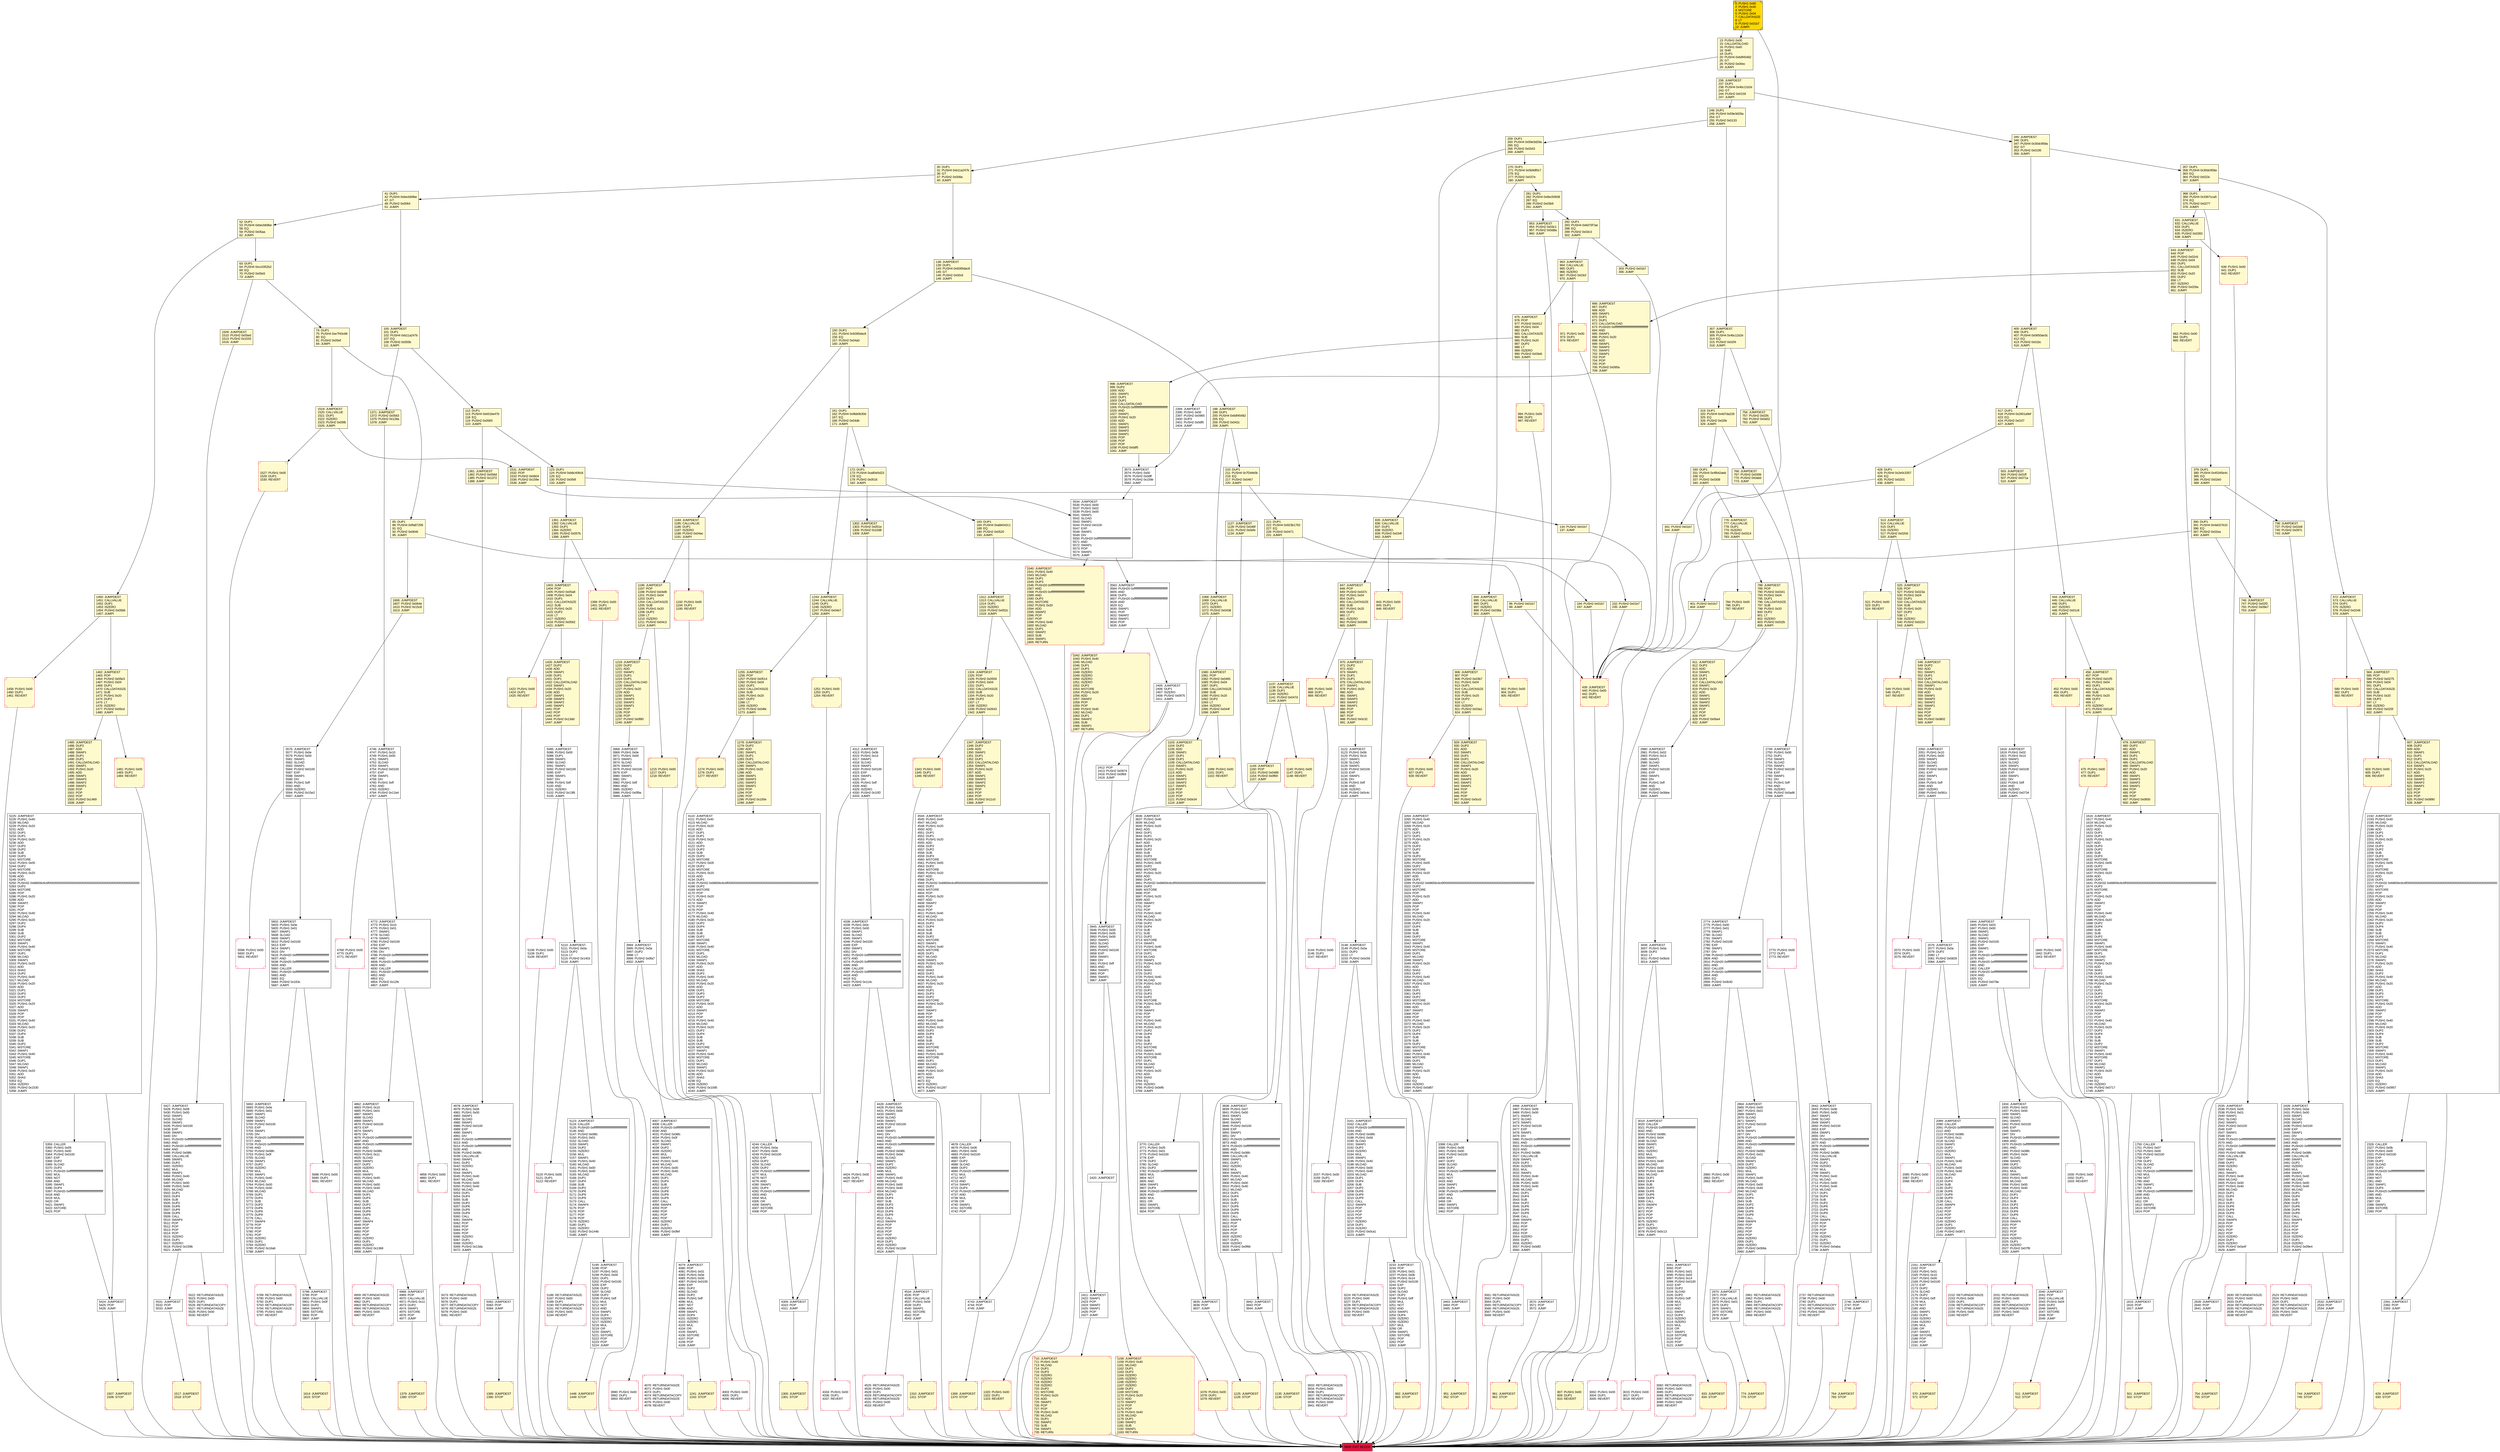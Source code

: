 digraph G {
bgcolor=transparent rankdir=UD;
node [shape=box style=filled color=black fillcolor=white fontname=arial fontcolor=black];
4003 [label="4003: PUSH1 0x00\l4005: DUP1\l4006: REVERT\l" shape=Msquare color=crimson ];
74 [label="74: DUP1\l75: PUSH4 0xe7f43c68\l80: EQ\l81: PUSH2 0x05ef\l84: JUMPI\l" fillcolor=lemonchiffon ];
303 [label="303: PUSH2 0x01b7\l306: JUMP\l" fillcolor=lemonchiffon ];
2428 [label="2428: JUMPDEST\l2429: PUSH1 0x0a\l2431: PUSH1 0x00\l2433: SWAP1\l2434: SLOAD\l2435: SWAP1\l2436: PUSH2 0x0100\l2439: EXP\l2440: SWAP1\l2441: DIV\l2442: PUSH20 0xffffffffffffffffffffffffffffffffffffffff\l2463: AND\l2464: PUSH20 0xffffffffffffffffffffffffffffffffffffffff\l2485: AND\l2486: PUSH2 0x08fc\l2489: CALLVALUE\l2490: SWAP1\l2491: DUP2\l2492: ISZERO\l2493: MUL\l2494: SWAP1\l2495: PUSH1 0x40\l2497: MLOAD\l2498: PUSH1 0x00\l2500: PUSH1 0x40\l2502: MLOAD\l2503: DUP1\l2504: DUP4\l2505: SUB\l2506: DUP2\l2507: DUP6\l2508: DUP9\l2509: DUP9\l2510: CALL\l2511: SWAP4\l2512: POP\l2513: POP\l2514: POP\l2515: POP\l2516: ISZERO\l2517: DUP1\l2518: ISZERO\l2519: PUSH2 0x09e4\l2522: JUMPI\l" ];
368 [label="368: DUP1\l369: PUSH4 0x3367cca5\l374: EQ\l375: PUSH2 0x0277\l378: JUMPI\l" fillcolor=lemonchiffon ];
259 [label="259: DUP1\l260: PUSH4 0x59e3d29a\l265: EQ\l266: PUSH2 0x0343\l269: JUMPI\l" fillcolor=lemonchiffon ];
5195 [label="5195: JUMPDEST\l5196: POP\l5197: PUSH1 0x01\l5199: PUSH1 0x00\l5201: DUP1\l5202: PUSH2 0x0100\l5205: EXP\l5206: DUP2\l5207: SLOAD\l5208: DUP2\l5209: PUSH1 0xff\l5211: MUL\l5212: NOT\l5213: AND\l5214: SWAP1\l5215: DUP4\l5216: ISZERO\l5217: ISZERO\l5218: MUL\l5219: OR\l5220: SWAP1\l5221: SSTORE\l5222: POP\l5223: POP\l5224: JUMP\l" ];
1519 [label="1519: JUMPDEST\l1520: CALLVALUE\l1521: DUP1\l1522: ISZERO\l1523: PUSH2 0x05fb\l1526: JUMPI\l" fillcolor=lemonchiffon ];
2980 [label="2980: JUMPDEST\l2981: PUSH1 0x02\l2983: PUSH1 0x14\l2985: SWAP1\l2986: SLOAD\l2987: SWAP1\l2988: PUSH2 0x0100\l2991: EXP\l2992: SWAP1\l2993: DIV\l2994: PUSH1 0xff\l2996: AND\l2997: ISZERO\l2998: PUSH2 0x0bbe\l3001: JUMPI\l" ];
3082 [label="3082: RETURNDATASIZE\l3083: PUSH1 0x00\l3085: DUP1\l3086: RETURNDATACOPY\l3087: RETURNDATASIZE\l3088: PUSH1 0x00\l3090: REVERT\l" shape=Msquare color=crimson ];
1458 [label="1458: PUSH1 0x00\l1460: DUP1\l1461: REVERT\l" fillcolor=lemonchiffon shape=Msquare color=crimson ];
4678 [label="4678: CALLER\l4679: PUSH1 0x06\l4681: PUSH1 0x00\l4683: PUSH2 0x0100\l4686: EXP\l4687: DUP2\l4688: SLOAD\l4689: DUP2\l4690: PUSH20 0xffffffffffffffffffffffffffffffffffffffff\l4711: MUL\l4712: NOT\l4713: AND\l4714: SWAP1\l4715: DUP4\l4716: PUSH20 0xffffffffffffffffffffffffffffffffffffffff\l4737: AND\l4738: MUL\l4739: OR\l4740: SWAP1\l4741: SSTORE\l4742: POP\l" ];
5424 [label="5424: JUMPDEST\l5425: POP\l5426: JUMP\l" ];
513 [label="513: JUMPDEST\l514: CALLVALUE\l515: DUP1\l516: ISZERO\l517: PUSH2 0x020d\l520: JUMPI\l" fillcolor=lemonchiffon ];
3002 [label="3002: PUSH1 0x00\l3004: DUP1\l3005: REVERT\l" shape=Msquare color=crimson ];
63 [label="63: DUP1\l64: PUSH4 0xcc0352b2\l69: EQ\l70: PUSH2 0x05e5\l73: JUMPI\l" fillcolor=lemonchiffon ];
345 [label="345: JUMPDEST\l346: DUP1\l347: PUSH4 0x30dc958a\l352: GT\l353: PUSH2 0x0195\l356: JUMPI\l" fillcolor=lemonchiffon ];
2642 [label="2642: JUMPDEST\l2643: PUSH1 0x0b\l2645: PUSH1 0x00\l2647: SWAP1\l2648: SLOAD\l2649: SWAP1\l2650: PUSH2 0x0100\l2653: EXP\l2654: SWAP1\l2655: DIV\l2656: PUSH20 0xffffffffffffffffffffffffffffffffffffffff\l2677: AND\l2678: PUSH20 0xffffffffffffffffffffffffffffffffffffffff\l2699: AND\l2700: PUSH2 0x08fc\l2703: CALLVALUE\l2704: SWAP1\l2705: DUP2\l2706: ISZERO\l2707: MUL\l2708: SWAP1\l2709: PUSH1 0x40\l2711: MLOAD\l2712: PUSH1 0x00\l2714: PUSH1 0x40\l2716: MLOAD\l2717: DUP1\l2718: DUP4\l2719: SUB\l2720: DUP2\l2721: DUP6\l2722: DUP9\l2723: DUP9\l2724: CALL\l2725: SWAP4\l2726: POP\l2727: POP\l2728: POP\l2729: POP\l2730: ISZERO\l2731: DUP1\l2732: ISZERO\l2733: PUSH2 0x0aba\l2736: JUMPI\l" ];
951 [label="951: JUMPDEST\l952: STOP\l" fillcolor=lemonchiffon shape=Msquare color=crimson ];
1149 [label="1149: JUMPDEST\l1150: POP\l1151: PUSH2 0x0486\l1154: PUSH2 0x0f69\l1157: JUMP\l" fillcolor=lemonchiffon ];
1616 [label="1616: JUMPDEST\l1617: PUSH1 0x40\l1619: MLOAD\l1620: PUSH1 0x20\l1622: ADD\l1623: DUP1\l1624: DUP1\l1625: PUSH1 0x20\l1627: ADD\l1628: DUP3\l1629: DUP2\l1630: SUB\l1631: DUP3\l1632: MSTORE\l1633: PUSH1 0x05\l1635: DUP2\l1636: MSTORE\l1637: PUSH1 0x20\l1639: ADD\l1640: DUP1\l1641: PUSH32 0x68656c6c6f000000000000000000000000000000000000000000000000000000\l1674: DUP2\l1675: MSTORE\l1676: POP\l1677: PUSH1 0x20\l1679: ADD\l1680: SWAP2\l1681: POP\l1682: POP\l1683: PUSH1 0x40\l1685: MLOAD\l1686: PUSH1 0x20\l1688: DUP2\l1689: DUP4\l1690: SUB\l1691: SUB\l1692: DUP2\l1693: MSTORE\l1694: SWAP1\l1695: PUSH1 0x40\l1697: MSTORE\l1698: DUP1\l1699: MLOAD\l1700: SWAP1\l1701: PUSH1 0x20\l1703: ADD\l1704: SHA3\l1705: DUP2\l1706: PUSH1 0x40\l1708: MLOAD\l1709: PUSH1 0x20\l1711: ADD\l1712: DUP1\l1713: DUP3\l1714: DUP2\l1715: MSTORE\l1716: PUSH1 0x20\l1718: ADD\l1719: SWAP2\l1720: POP\l1721: POP\l1722: PUSH1 0x40\l1724: MLOAD\l1725: PUSH1 0x20\l1727: DUP2\l1728: DUP4\l1729: SUB\l1730: SUB\l1731: DUP2\l1732: MSTORE\l1733: SWAP1\l1734: PUSH1 0x40\l1736: MSTORE\l1737: DUP1\l1738: MLOAD\l1739: SWAP1\l1740: PUSH1 0x20\l1742: ADD\l1743: SHA3\l1744: EQ\l1745: ISZERO\l1746: PUSH2 0x0717\l1749: JUMPI\l" ];
902 [label="902: PUSH1 0x00\l904: DUP1\l905: REVERT\l" fillcolor=lemonchiffon shape=Msquare color=crimson ];
1844 [label="1844: JUMPDEST\l1845: PUSH1 0x03\l1847: PUSH1 0x00\l1849: SWAP1\l1850: SLOAD\l1851: SWAP1\l1852: PUSH2 0x0100\l1855: EXP\l1856: SWAP1\l1857: DIV\l1858: PUSH20 0xffffffffffffffffffffffffffffffffffffffff\l1879: AND\l1880: PUSH20 0xffffffffffffffffffffffffffffffffffffffff\l1901: AND\l1902: CALLER\l1903: PUSH20 0xffffffffffffffffffffffffffffffffffffffff\l1924: AND\l1925: EQ\l1926: PUSH2 0x078e\l1929: JUMPI\l" ];
1485 [label="1485: JUMPDEST\l1486: DUP2\l1487: ADD\l1488: SWAP1\l1489: DUP1\l1490: DUP1\l1491: CALLDATALOAD\l1492: SWAP1\l1493: PUSH1 0x20\l1495: ADD\l1496: SWAP1\l1497: SWAP3\l1498: SWAP2\l1499: SWAP1\l1500: POP\l1501: POP\l1502: POP\l1503: PUSH2 0x1469\l1506: JUMP\l" fillcolor=lemonchiffon ];
1930 [label="1930: PUSH1 0x00\l1932: DUP1\l1933: REVERT\l" shape=Msquare color=crimson ];
1422 [label="1422: PUSH1 0x00\l1424: DUP1\l1425: REVERT\l" fillcolor=lemonchiffon shape=Msquare color=crimson ];
1815 [label="1815: JUMPDEST\l1816: POP\l1817: JUMP\l" ];
4312 [label="4312: JUMPDEST\l4313: PUSH1 0x0b\l4315: PUSH1 0x14\l4317: SWAP1\l4318: SLOAD\l4319: SWAP1\l4320: PUSH2 0x0100\l4323: EXP\l4324: SWAP1\l4325: DIV\l4326: PUSH1 0xff\l4328: AND\l4329: ISZERO\l4330: PUSH2 0x10f2\l4333: JUMPI\l" ];
1381 [label="1381: JUMPDEST\l1382: PUSH2 0x056d\l1385: PUSH2 0x1372\l1388: JUMP\l" fillcolor=lemonchiffon ];
3990 [label="3990: PUSH1 0x00\l3992: DUP1\l3993: REVERT\l" shape=Msquare color=crimson ];
925 [label="925: PUSH1 0x00\l927: DUP1\l928: REVERT\l" fillcolor=lemonchiffon shape=Msquare color=crimson ];
1448 [label="1448: JUMPDEST\l1449: STOP\l" fillcolor=lemonchiffon shape=Msquare color=crimson ];
1606 [label="1606: JUMPDEST\l1607: PUSH2 0x064e\l1610: PUSH2 0x15c8\l1613: JUMP\l" fillcolor=lemonchiffon ];
3942 [label="3942: JUMPDEST\l3943: POP\l3944: JUMP\l" ];
4534 [label="4534: JUMPDEST\l4535: POP\l4536: CALLVALUE\l4537: PUSH1 0x0d\l4539: DUP2\l4540: SWAP1\l4541: SSTORE\l4542: POP\l4543: JUMP\l" ];
994 [label="994: PUSH1 0x00\l996: DUP1\l997: REVERT\l" fillcolor=lemonchiffon shape=Msquare color=crimson ];
4428 [label="4428: JUMPDEST\l4429: PUSH1 0x0c\l4431: PUSH1 0x00\l4433: SWAP1\l4434: SLOAD\l4435: SWAP1\l4436: PUSH2 0x0100\l4439: EXP\l4440: SWAP1\l4441: DIV\l4442: PUSH20 0xffffffffffffffffffffffffffffffffffffffff\l4463: AND\l4464: PUSH20 0xffffffffffffffffffffffffffffffffffffffff\l4485: AND\l4486: PUSH2 0x08fc\l4489: PUSH1 0x0d\l4491: SLOAD\l4492: SWAP1\l4493: DUP2\l4494: ISZERO\l4495: MUL\l4496: SWAP1\l4497: PUSH1 0x40\l4499: MLOAD\l4500: PUSH1 0x00\l4502: PUSH1 0x40\l4504: MLOAD\l4505: DUP1\l4506: DUP4\l4507: SUB\l4508: DUP2\l4509: DUP6\l4510: DUP9\l4511: DUP9\l4512: CALL\l4513: SWAP4\l4514: POP\l4515: POP\l4516: POP\l4517: POP\l4518: ISZERO\l4519: DUP1\l4520: ISZERO\l4521: PUSH2 0x11b6\l4524: JUMPI\l" ];
1278 [label="1278: JUMPDEST\l1279: DUP2\l1280: ADD\l1281: SWAP1\l1282: DUP1\l1283: DUP1\l1284: CALLDATALOAD\l1285: SWAP1\l1286: PUSH1 0x20\l1288: ADD\l1289: SWAP1\l1290: SWAP3\l1291: SWAP2\l1292: SWAP1\l1293: POP\l1294: POP\l1295: POP\l1296: PUSH2 0x100e\l1299: JUMP\l" fillcolor=lemonchiffon ];
929 [label="929: JUMPDEST\l930: DUP2\l931: ADD\l932: SWAP1\l933: DUP1\l934: DUP1\l935: CALLDATALOAD\l936: SWAP1\l937: PUSH1 0x20\l939: ADD\l940: SWAP1\l941: SWAP3\l942: SWAP2\l943: SWAP1\l944: POP\l945: POP\l946: POP\l947: PUSH2 0x0cc0\l950: JUMP\l" fillcolor=lemonchiffon ];
2161 [label="2161: JUMPDEST\l2162: POP\l2163: PUSH1 0x01\l2165: PUSH1 0x10\l2167: PUSH1 0x00\l2169: PUSH2 0x0100\l2172: EXP\l2173: DUP2\l2174: SLOAD\l2175: DUP2\l2176: PUSH1 0xff\l2178: MUL\l2179: NOT\l2180: AND\l2181: SWAP1\l2182: DUP4\l2183: ISZERO\l2184: ISZERO\l2185: MUL\l2186: OR\l2187: SWAP1\l2188: SSTORE\l2189: POP\l2190: POP\l2191: JUMP\l" ];
3233 [label="3233: JUMPDEST\l3234: POP\l3235: PUSH1 0x01\l3237: PUSH1 0x0b\l3239: PUSH1 0x14\l3241: PUSH2 0x0100\l3244: EXP\l3245: DUP2\l3246: SLOAD\l3247: DUP2\l3248: PUSH1 0xff\l3250: MUL\l3251: NOT\l3252: AND\l3253: SWAP1\l3254: DUP4\l3255: ISZERO\l3256: ISZERO\l3257: MUL\l3258: OR\l3259: SWAP1\l3260: SSTORE\l3261: POP\l3262: POP\l3263: JUMP\l" ];
5106 [label="5106: PUSH1 0x00\l5108: DUP1\l5109: REVERT\l" shape=Msquare color=crimson ];
961 [label="961: JUMPDEST\l962: STOP\l" fillcolor=lemonchiffon shape=Msquare color=crimson ];
1527 [label="1527: PUSH1 0x00\l1529: DUP1\l1530: REVERT\l" fillcolor=lemonchiffon shape=Msquare color=crimson ];
5186 [label="5186: RETURNDATASIZE\l5187: PUSH1 0x00\l5189: DUP1\l5190: RETURNDATACOPY\l5191: RETURNDATASIZE\l5192: PUSH1 0x00\l5194: REVERT\l" shape=Msquare color=crimson ];
4110 [label="4110: JUMPDEST\l4111: PUSH1 0x40\l4113: MLOAD\l4114: PUSH1 0x20\l4116: ADD\l4117: DUP1\l4118: DUP1\l4119: PUSH1 0x20\l4121: ADD\l4122: DUP3\l4123: DUP2\l4124: SUB\l4125: DUP3\l4126: MSTORE\l4127: PUSH1 0x05\l4129: DUP2\l4130: MSTORE\l4131: PUSH1 0x20\l4133: ADD\l4134: DUP1\l4135: PUSH32 0x68656c6c6f000000000000000000000000000000000000000000000000000000\l4168: DUP2\l4169: MSTORE\l4170: POP\l4171: PUSH1 0x20\l4173: ADD\l4174: SWAP2\l4175: POP\l4176: POP\l4177: PUSH1 0x40\l4179: MLOAD\l4180: PUSH1 0x20\l4182: DUP2\l4183: DUP4\l4184: SUB\l4185: SUB\l4186: DUP2\l4187: MSTORE\l4188: SWAP1\l4189: PUSH1 0x40\l4191: MSTORE\l4192: DUP1\l4193: MLOAD\l4194: SWAP1\l4195: PUSH1 0x20\l4197: ADD\l4198: SHA3\l4199: DUP2\l4200: PUSH1 0x40\l4202: MLOAD\l4203: PUSH1 0x20\l4205: ADD\l4206: DUP1\l4207: DUP3\l4208: DUP2\l4209: MSTORE\l4210: PUSH1 0x20\l4212: ADD\l4213: SWAP2\l4214: POP\l4215: POP\l4216: PUSH1 0x40\l4218: MLOAD\l4219: PUSH1 0x20\l4221: DUP2\l4222: DUP4\l4223: SUB\l4224: SUB\l4225: DUP2\l4226: MSTORE\l4227: SWAP1\l4228: PUSH1 0x40\l4230: MSTORE\l4231: DUP1\l4232: MLOAD\l4233: SWAP1\l4234: PUSH1 0x20\l4236: ADD\l4237: SHA3\l4238: EQ\l4239: ISZERO\l4240: PUSH2 0x10d5\l4243: JUMPI\l" ];
2630 [label="2630: RETURNDATASIZE\l2631: PUSH1 0x00\l2633: DUP1\l2634: RETURNDATACOPY\l2635: RETURNDATASIZE\l2636: PUSH1 0x00\l2638: REVERT\l" shape=Msquare color=crimson ];
5123 [label="5123: JUMPDEST\l5124: CALLER\l5125: PUSH20 0xffffffffffffffffffffffffffffffffffffffff\l5146: AND\l5147: PUSH2 0x08fc\l5150: PUSH1 0x01\l5152: SLOAD\l5153: SWAP1\l5154: DUP2\l5155: ISZERO\l5156: MUL\l5157: SWAP1\l5158: PUSH1 0x40\l5160: MLOAD\l5161: PUSH1 0x00\l5163: PUSH1 0x40\l5165: MLOAD\l5166: DUP1\l5167: DUP4\l5168: SUB\l5169: DUP2\l5170: DUP6\l5171: DUP9\l5172: DUP9\l5173: CALL\l5174: SWAP4\l5175: POP\l5176: POP\l5177: POP\l5178: POP\l5179: ISZERO\l5180: DUP1\l5181: ISZERO\l5182: PUSH2 0x144b\l5185: JUMPI\l" ];
172 [label="172: DUP1\l173: PUSH4 0xa80e5d23\l178: EQ\l179: PUSH2 0x0516\l182: JUMPI\l" fillcolor=lemonchiffon ];
5119 [label="5119: PUSH1 0x00\l5121: DUP1\l5122: REVERT\l" shape=Msquare color=crimson ];
112 [label="112: DUP1\l113: PUSH4 0xb51be47b\l118: EQ\l119: PUSH2 0x0565\l122: JUMPI\l" fillcolor=lemonchiffon ];
501 [label="501: JUMPDEST\l502: STOP\l" fillcolor=lemonchiffon shape=Msquare color=crimson ];
0 [label="0: PUSH1 0x80\l2: PUSH1 0x40\l4: MSTORE\l5: PUSH1 0x04\l7: CALLDATASIZE\l8: LT\l9: PUSH2 0x01b7\l12: JUMPI\l" fillcolor=lemonchiffon shape=Msquare fillcolor=gold ];
2050 [label="2050: JUMPDEST\l2051: PUSH1 0x10\l2053: PUSH1 0x00\l2055: SWAP1\l2056: SLOAD\l2057: SWAP1\l2058: PUSH2 0x0100\l2061: EXP\l2062: SWAP1\l2063: DIV\l2064: PUSH1 0xff\l2066: AND\l2067: ISZERO\l2068: PUSH2 0x081c\l2071: JUMPI\l" ];
452 [label="452: PUSH1 0x00\l454: DUP1\l455: REVERT\l" fillcolor=lemonchiffon shape=Msquare color=crimson ];
1347 [label="1347: JUMPDEST\l1348: DUP2\l1349: ADD\l1350: SWAP1\l1351: DUP1\l1352: DUP1\l1353: CALLDATALOAD\l1354: SWAP1\l1355: PUSH1 0x20\l1357: ADD\l1358: SWAP1\l1359: SWAP3\l1360: SWAP2\l1361: SWAP1\l1362: POP\l1363: POP\l1364: POP\l1365: PUSH2 0x11c0\l1368: JUMP\l" fillcolor=lemonchiffon ];
2749 [label="2749: JUMPDEST\l2750: PUSH1 0x00\l2752: DUP1\l2753: SWAP1\l2754: SLOAD\l2755: SWAP1\l2756: PUSH2 0x0100\l2759: EXP\l2760: SWAP1\l2761: DIV\l2762: PUSH1 0xff\l2764: AND\l2765: ISZERO\l2766: PUSH2 0x0ad6\l2769: JUMPI\l" ];
811 [label="811: JUMPDEST\l812: DUP2\l813: ADD\l814: SWAP1\l815: DUP1\l816: DUP1\l817: CALLDATALOAD\l818: SWAP1\l819: PUSH1 0x20\l821: ADD\l822: SWAP1\l823: SWAP3\l824: SWAP2\l825: SWAP1\l826: POP\l827: POP\l828: POP\l829: PUSH2 0x0ba4\l832: JUMP\l" fillcolor=lemonchiffon ];
3015 [label="3015: PUSH1 0x00\l3017: DUP1\l3018: REVERT\l" shape=Msquare color=crimson ];
1481 [label="1481: PUSH1 0x00\l1483: DUP1\l1484: REVERT\l" fillcolor=lemonchiffon shape=Msquare color=crimson ];
456 [label="456: JUMPDEST\l457: POP\l458: PUSH2 0x01f5\l461: PUSH1 0x04\l463: DUP1\l464: CALLDATASIZE\l465: SUB\l466: PUSH1 0x20\l468: DUP2\l469: LT\l470: ISZERO\l471: PUSH2 0x01df\l474: JUMPI\l" fillcolor=lemonchiffon ];
971 [label="971: PUSH1 0x00\l973: DUP1\l974: REVERT\l" fillcolor=lemonchiffon shape=Msquare color=crimson ];
511 [label="511: JUMPDEST\l512: STOP\l" fillcolor=lemonchiffon shape=Msquare color=crimson ];
4079 [label="4079: JUMPDEST\l4080: POP\l4081: PUSH1 0x01\l4083: PUSH1 0x0e\l4085: PUSH1 0x00\l4087: PUSH2 0x0100\l4090: EXP\l4091: DUP2\l4092: SLOAD\l4093: DUP2\l4094: PUSH1 0xff\l4096: MUL\l4097: NOT\l4098: AND\l4099: SWAP1\l4100: DUP4\l4101: ISZERO\l4102: ISZERO\l4103: MUL\l4104: OR\l4105: SWAP1\l4106: SSTORE\l4107: POP\l4108: POP\l4109: JUMP\l" ];
2970 [label="2970: JUMPDEST\l2971: POP\l2972: CALLVALUE\l2973: PUSH1 0x01\l2975: DUP2\l2976: SWAP1\l2977: SSTORE\l2978: POP\l2979: JUMP\l" ];
2391 [label="2391: JUMPDEST\l2392: POP\l2393: JUMP\l" ];
236 [label="236: JUMPDEST\l237: DUP1\l238: PUSH4 0x4bc11b2e\l243: GT\l244: PUSH2 0x0159\l247: JUMPI\l" fillcolor=lemonchiffon ];
5576 [label="5576: JUMPDEST\l5577: PUSH1 0x0e\l5579: PUSH1 0x00\l5581: SWAP1\l5582: SLOAD\l5583: SWAP1\l5584: PUSH2 0x0100\l5587: EXP\l5588: SWAP1\l5589: DIV\l5590: PUSH1 0xff\l5592: AND\l5593: ISZERO\l5594: PUSH2 0x15e2\l5597: JUMPI\l" ];
746 [label="746: JUMPDEST\l747: PUSH2 0x02f2\l750: PUSH2 0x09e7\l753: JUMP\l" fillcolor=lemonchiffon ];
2152 [label="2152: RETURNDATASIZE\l2153: PUSH1 0x00\l2155: DUP1\l2156: RETURNDATACOPY\l2157: RETURNDATASIZE\l2158: PUSH1 0x00\l2160: REVERT\l" shape=Msquare color=crimson ];
1750 [label="1750: CALLER\l1751: PUSH1 0x07\l1753: PUSH1 0x00\l1755: PUSH2 0x0100\l1758: EXP\l1759: DUP2\l1760: SLOAD\l1761: DUP2\l1762: PUSH20 0xffffffffffffffffffffffffffffffffffffffff\l1783: MUL\l1784: NOT\l1785: AND\l1786: SWAP1\l1787: DUP4\l1788: PUSH20 0xffffffffffffffffffffffffffffffffffffffff\l1809: AND\l1810: MUL\l1811: OR\l1812: SWAP1\l1813: SSTORE\l1814: POP\l" ];
3398 [label="3398: CALLER\l3399: PUSH1 0x08\l3401: PUSH1 0x00\l3403: PUSH2 0x0100\l3406: EXP\l3407: DUP2\l3408: SLOAD\l3409: DUP2\l3410: PUSH20 0xffffffffffffffffffffffffffffffffffffffff\l3431: MUL\l3432: NOT\l3433: AND\l3434: SWAP1\l3435: DUP4\l3436: PUSH20 0xffffffffffffffffffffffffffffffffffffffff\l3457: AND\l3458: MUL\l3459: OR\l3460: SWAP1\l3461: SSTORE\l3462: POP\l" ];
1507 [label="1507: JUMPDEST\l1508: STOP\l" fillcolor=lemonchiffon shape=Msquare color=crimson ];
1517 [label="1517: JUMPDEST\l1518: STOP\l" fillcolor=lemonchiffon shape=Msquare color=crimson ];
475 [label="475: PUSH1 0x00\l477: DUP1\l478: REVERT\l" fillcolor=lemonchiffon shape=Msquare color=crimson ];
4007 [label="4007: JUMPDEST\l4008: CALLER\l4009: PUSH20 0xffffffffffffffffffffffffffffffffffffffff\l4030: AND\l4031: PUSH2 0x08fc\l4034: PUSH1 0x0f\l4036: SLOAD\l4037: SWAP1\l4038: DUP2\l4039: ISZERO\l4040: MUL\l4041: SWAP1\l4042: PUSH1 0x40\l4044: MLOAD\l4045: PUSH1 0x00\l4047: PUSH1 0x40\l4049: MLOAD\l4050: DUP1\l4051: DUP4\l4052: SUB\l4053: DUP2\l4054: DUP6\l4055: DUP9\l4056: DUP9\l4057: CALL\l4058: SWAP4\l4059: POP\l4060: POP\l4061: POP\l4062: POP\l4063: ISZERO\l4064: DUP1\l4065: ISZERO\l4066: PUSH2 0x0fef\l4069: JUMPI\l" ];
3122 [label="3122: JUMPDEST\l3123: PUSH1 0x0b\l3125: PUSH1 0x14\l3127: SWAP1\l3128: SLOAD\l3129: SWAP1\l3130: PUSH2 0x0100\l3133: EXP\l3134: SWAP1\l3135: DIV\l3136: PUSH1 0xff\l3138: AND\l3139: ISZERO\l3140: PUSH2 0x0c4c\l3143: JUMPI\l" ];
341 [label="341: PUSH2 0x01b7\l344: JUMP\l" fillcolor=lemonchiffon ];
5598 [label="5598: PUSH1 0x00\l5600: DUP1\l5601: REVERT\l" shape=Msquare color=crimson ];
3838 [label="3838: JUMPDEST\l3839: PUSH1 0x07\l3841: PUSH1 0x00\l3843: SWAP1\l3844: SLOAD\l3845: SWAP1\l3846: PUSH2 0x0100\l3849: EXP\l3850: SWAP1\l3851: DIV\l3852: PUSH20 0xffffffffffffffffffffffffffffffffffffffff\l3873: AND\l3874: PUSH20 0xffffffffffffffffffffffffffffffffffffffff\l3895: AND\l3896: PUSH2 0x08fc\l3899: CALLVALUE\l3900: SWAP1\l3901: DUP2\l3902: ISZERO\l3903: MUL\l3904: SWAP1\l3905: PUSH1 0x40\l3907: MLOAD\l3908: PUSH1 0x00\l3910: PUSH1 0x40\l3912: MLOAD\l3913: DUP1\l3914: DUP4\l3915: SUB\l3916: DUP2\l3917: DUP6\l3918: DUP9\l3919: DUP9\l3920: CALL\l3921: SWAP4\l3922: POP\l3923: POP\l3924: POP\l3925: POP\l3926: ISZERO\l3927: DUP1\l3928: ISZERO\l3929: PUSH2 0x0f66\l3932: JUMPI\l" ];
1300 [label="1300: JUMPDEST\l1301: STOP\l" fillcolor=lemonchiffon shape=Msquare color=crimson ];
281 [label="281: DUP1\l282: PUSH4 0x6bc50608\l287: EQ\l288: PUSH2 0x03b9\l291: JUMPI\l" fillcolor=lemonchiffon ];
357 [label="357: DUP1\l358: PUSH4 0x30dc958a\l363: EQ\l364: PUSH2 0x023c\l367: JUMPI\l" fillcolor=lemonchiffon ];
1934 [label="1934: JUMPDEST\l1935: PUSH1 0x03\l1937: PUSH1 0x00\l1939: SWAP1\l1940: SLOAD\l1941: SWAP1\l1942: PUSH2 0x0100\l1945: EXP\l1946: SWAP1\l1947: DIV\l1948: PUSH20 0xffffffffffffffffffffffffffffffffffffffff\l1969: AND\l1970: PUSH20 0xffffffffffffffffffffffffffffffffffffffff\l1991: AND\l1992: PUSH2 0x08fc\l1995: PUSH1 0x04\l1997: SLOAD\l1998: SWAP1\l1999: DUP2\l2000: ISZERO\l2001: MUL\l2002: SWAP1\l2003: PUSH1 0x40\l2005: MLOAD\l2006: PUSH1 0x00\l2008: PUSH1 0x40\l2010: MLOAD\l2011: DUP1\l2012: DUP4\l2013: SUB\l2014: DUP2\l2015: DUP6\l2016: DUP9\l2017: DUP9\l2018: CALL\l2019: SWAP4\l2020: POP\l2021: POP\l2022: POP\l2023: POP\l2024: ISZERO\l2025: DUP1\l2026: ISZERO\l2027: PUSH2 0x07f8\l2030: JUMPI\l" ];
3224 [label="3224: RETURNDATASIZE\l3225: PUSH1 0x00\l3227: DUP1\l3228: RETURNDATACOPY\l3229: RETURNDATASIZE\l3230: PUSH1 0x00\l3232: REVERT\l" shape=Msquare color=crimson ];
807 [label="807: PUSH1 0x00\l809: DUP1\l810: REVERT\l" fillcolor=lemonchiffon shape=Msquare color=crimson ];
5789 [label="5789: RETURNDATASIZE\l5790: PUSH1 0x00\l5792: DUP1\l5793: RETURNDATACOPY\l5794: RETURNDATASIZE\l5795: PUSH1 0x00\l5797: REVERT\l" shape=Msquare color=crimson ];
1320 [label="1320: PUSH1 0x00\l1322: DUP1\l1323: REVERT\l" fillcolor=lemonchiffon shape=Msquare color=crimson ];
1310 [label="1310: JUMPDEST\l1311: STOP\l" fillcolor=lemonchiffon shape=Msquare color=crimson ];
1312 [label="1312: JUMPDEST\l1313: CALLVALUE\l1314: DUP1\l1315: ISZERO\l1316: PUSH2 0x052c\l1319: JUMPI\l" fillcolor=lemonchiffon ];
2860 [label="2860: PUSH1 0x00\l2862: DUP1\l2863: REVERT\l" shape=Msquare color=crimson ];
3161 [label="3161: JUMPDEST\l3162: CALLER\l3163: PUSH20 0xffffffffffffffffffffffffffffffffffffffff\l3184: AND\l3185: PUSH2 0x08fc\l3188: PUSH1 0x0d\l3190: SLOAD\l3191: SWAP1\l3192: DUP2\l3193: ISZERO\l3194: MUL\l3195: SWAP1\l3196: PUSH1 0x40\l3198: MLOAD\l3199: PUSH1 0x00\l3201: PUSH1 0x40\l3203: MLOAD\l3204: DUP1\l3205: DUP4\l3206: SUB\l3207: DUP2\l3208: DUP6\l3209: DUP9\l3210: DUP9\l3211: CALL\l3212: SWAP4\l3213: POP\l3214: POP\l3215: POP\l3216: POP\l3217: ISZERO\l3218: DUP1\l3219: ISZERO\l3220: PUSH2 0x0ca1\l3223: JUMPI\l" ];
1840 [label="1840: PUSH1 0x00\l1842: DUP1\l1843: REVERT\l" shape=Msquare color=crimson ];
774 [label="774: JUMPDEST\l775: STOP\l" fillcolor=lemonchiffon shape=Msquare color=crimson ];
2535 [label="2535: JUMPDEST\l2536: PUSH1 0x05\l2538: PUSH1 0x01\l2540: SWAP1\l2541: SLOAD\l2542: SWAP1\l2543: PUSH2 0x0100\l2546: EXP\l2547: SWAP1\l2548: DIV\l2549: PUSH20 0xffffffffffffffffffffffffffffffffffffffff\l2570: AND\l2571: PUSH20 0xffffffffffffffffffffffffffffffffffffffff\l2592: AND\l2593: PUSH2 0x08fc\l2596: CALLVALUE\l2597: SWAP1\l2598: DUP2\l2599: ISZERO\l2600: MUL\l2601: SWAP1\l2602: PUSH1 0x40\l2604: MLOAD\l2605: PUSH1 0x00\l2607: PUSH1 0x40\l2609: MLOAD\l2610: DUP1\l2611: DUP4\l2612: SUB\l2613: DUP2\l2614: DUP6\l2615: DUP9\l2616: DUP9\l2617: CALL\l2618: SWAP4\l2619: POP\l2620: POP\l2621: POP\l2622: POP\l2623: ISZERO\l2624: DUP1\l2625: ISZERO\l2626: PUSH2 0x0a4f\l2629: JUMPI\l" ];
3945 [label="3945: JUMPDEST\l3946: PUSH1 0x00\l3948: PUSH1 0x05\l3950: PUSH1 0x00\l3952: SWAP1\l3953: SLOAD\l3954: SWAP1\l3955: PUSH2 0x0100\l3958: EXP\l3959: SWAP1\l3960: DIV\l3961: PUSH1 0xff\l3963: AND\l3964: SWAP1\l3965: POP\l3966: SWAP1\l3967: JUMP\l" ];
390 [label="390: DUP1\l391: PUSH4 0x4a037610\l396: EQ\l397: PUSH2 0x02ea\l400: JUMPI\l" fillcolor=lemonchiffon ];
525 [label="525: JUMPDEST\l526: POP\l527: PUSH2 0x023a\l530: PUSH1 0x04\l532: DUP1\l533: CALLDATASIZE\l534: SUB\l535: PUSH1 0x20\l537: DUP2\l538: LT\l539: ISZERO\l540: PUSH2 0x0224\l543: JUMPI\l" fillcolor=lemonchiffon ];
1343 [label="1343: PUSH1 0x00\l1345: DUP1\l1346: REVERT\l" fillcolor=lemonchiffon shape=Msquare color=crimson ];
3463 [label="3463: JUMPDEST\l3464: POP\l3465: JUMP\l" ];
5085 [label="5085: JUMPDEST\l5086: PUSH1 0x00\l5088: DUP1\l5089: SWAP1\l5090: SLOAD\l5091: SWAP1\l5092: PUSH2 0x0100\l5095: EXP\l5096: SWAP1\l5097: DIV\l5098: PUSH1 0xff\l5100: AND\l5101: ISZERO\l5102: PUSH2 0x13f6\l5105: JUMPI\l" ];
1302 [label="1302: JUMPDEST\l1303: PUSH2 0x051e\l1306: PUSH2 0x10d8\l1309: JUMP\l" fillcolor=lemonchiffon ];
1127 [label="1127: JUMPDEST\l1128: PUSH2 0x046f\l1131: PUSH2 0x0efe\l1134: JUMP\l" fillcolor=lemonchiffon ];
2737 [label="2737: RETURNDATASIZE\l2738: PUSH1 0x00\l2740: DUP1\l2741: RETURNDATACOPY\l2742: RETURNDATASIZE\l2743: PUSH1 0x00\l2745: REVERT\l" shape=Msquare color=crimson ];
319 [label="319: DUP1\l320: PUSH4 0x4d7da226\l325: EQ\l326: PUSH2 0x02fe\l329: JUMPI\l" fillcolor=lemonchiffon ];
4978 [label="4978: JUMPDEST\l4979: PUSH1 0x06\l4981: PUSH1 0x00\l4983: SWAP1\l4984: SLOAD\l4985: SWAP1\l4986: PUSH2 0x0100\l4989: EXP\l4990: SWAP1\l4991: DIV\l4992: PUSH20 0xffffffffffffffffffffffffffffffffffffffff\l5013: AND\l5014: PUSH20 0xffffffffffffffffffffffffffffffffffffffff\l5035: AND\l5036: PUSH2 0x08fc\l5039: CALLVALUE\l5040: SWAP1\l5041: DUP2\l5042: ISZERO\l5043: MUL\l5044: SWAP1\l5045: PUSH1 0x40\l5047: MLOAD\l5048: PUSH1 0x00\l5050: PUSH1 0x40\l5052: MLOAD\l5053: DUP1\l5054: DUP4\l5055: SUB\l5056: DUP2\l5057: DUP6\l5058: DUP9\l5059: DUP9\l5060: CALL\l5061: SWAP4\l5062: POP\l5063: POP\l5064: POP\l5065: POP\l5066: ISZERO\l5067: DUP1\l5068: ISZERO\l5069: PUSH2 0x13da\l5072: JUMPI\l" ];
5808 [label="5808: EXIT BLOCK\l" fillcolor=crimson ];
784 [label="784: PUSH1 0x00\l786: DUP1\l787: REVERT\l" fillcolor=lemonchiffon shape=Msquare color=crimson ];
2412 [label="2412: POP\l2413: PUSH2 0x0974\l2416: PUSH2 0x0f69\l2419: JUMP\l" ];
894 [label="894: JUMPDEST\l895: CALLVALUE\l896: DUP1\l897: ISZERO\l898: PUSH2 0x038a\l901: JUMPI\l" fillcolor=lemonchiffon ];
5225 [label="5225: JUMPDEST\l5226: PUSH1 0x40\l5228: MLOAD\l5229: PUSH1 0x20\l5231: ADD\l5232: DUP1\l5233: DUP1\l5234: PUSH1 0x20\l5236: ADD\l5237: DUP3\l5238: DUP2\l5239: SUB\l5240: DUP3\l5241: MSTORE\l5242: PUSH1 0x05\l5244: DUP2\l5245: MSTORE\l5246: PUSH1 0x20\l5248: ADD\l5249: DUP1\l5250: PUSH32 0x68656c6c6f000000000000000000000000000000000000000000000000000000\l5283: DUP2\l5284: MSTORE\l5285: POP\l5286: PUSH1 0x20\l5288: ADD\l5289: SWAP2\l5290: POP\l5291: POP\l5292: PUSH1 0x40\l5294: MLOAD\l5295: PUSH1 0x20\l5297: DUP2\l5298: DUP4\l5299: SUB\l5300: SUB\l5301: DUP2\l5302: MSTORE\l5303: SWAP1\l5304: PUSH1 0x40\l5306: MSTORE\l5307: DUP1\l5308: MLOAD\l5309: SWAP1\l5310: PUSH1 0x20\l5312: ADD\l5313: SHA3\l5314: DUP2\l5315: PUSH1 0x40\l5317: MLOAD\l5318: PUSH1 0x20\l5320: ADD\l5321: DUP1\l5322: DUP3\l5323: DUP2\l5324: MSTORE\l5325: PUSH1 0x20\l5327: ADD\l5328: SWAP2\l5329: POP\l5330: POP\l5331: PUSH1 0x40\l5333: MLOAD\l5334: PUSH1 0x20\l5336: DUP2\l5337: DUP4\l5338: SUB\l5339: SUB\l5340: DUP2\l5341: MSTORE\l5342: SWAP1\l5343: PUSH1 0x40\l5345: MSTORE\l5346: DUP1\l5347: MLOAD\l5348: SWAP1\l5349: PUSH1 0x20\l5351: ADD\l5352: SHA3\l5353: EQ\l5354: ISZERO\l5355: PUSH2 0x1530\l5358: JUMPI\l" ];
401 [label="401: PUSH2 0x01b7\l404: JUMP\l" fillcolor=lemonchiffon ];
584 [label="584: JUMPDEST\l585: POP\l586: PUSH2 0x0275\l589: PUSH1 0x04\l591: DUP1\l592: CALLDATASIZE\l593: SUB\l594: PUSH1 0x20\l596: DUP2\l597: LT\l598: ISZERO\l599: PUSH2 0x025f\l602: JUMPI\l" fillcolor=lemonchiffon ];
1243 [label="1243: JUMPDEST\l1244: CALLVALUE\l1245: DUP1\l1246: ISZERO\l1247: PUSH2 0x04e7\l1250: JUMPI\l" fillcolor=lemonchiffon ];
5531 [label="5531: JUMPDEST\l5532: POP\l5533: JUMP\l" ];
736 [label="736: JUMPDEST\l737: PUSH2 0x02e8\l740: PUSH2 0x097c\l743: JUMP\l" fillcolor=lemonchiffon ];
766 [label="766: JUMPDEST\l767: PUSH2 0x0306\l770: PUSH2 0x0abd\l773: JUMP\l" fillcolor=lemonchiffon ];
666 [label="666: JUMPDEST\l667: DUP2\l668: ADD\l669: SWAP1\l670: DUP1\l671: DUP1\l672: CALLDATALOAD\l673: PUSH20 0xffffffffffffffffffffffffffffffffffffffff\l694: AND\l695: SWAP1\l696: PUSH1 0x20\l698: ADD\l699: SWAP1\l700: SWAP3\l701: SWAP2\l702: SWAP1\l703: POP\l704: POP\l705: POP\l706: PUSH2 0x095a\l709: JUMP\l" fillcolor=lemonchiffon ];
866 [label="866: PUSH1 0x00\l868: DUP1\l869: REVERT\l" fillcolor=lemonchiffon shape=Msquare color=crimson ];
2532 [label="2532: JUMPDEST\l2533: POP\l2534: JUMP\l" ];
5534 [label="5534: JUMPDEST\l5535: PUSH1 0x00\l5537: PUSH1 0x02\l5539: PUSH1 0x00\l5541: SWAP1\l5542: SLOAD\l5543: SWAP1\l5544: PUSH2 0x0100\l5547: EXP\l5548: SWAP1\l5549: DIV\l5550: PUSH20 0xffffffffffffffffffffffffffffffffffffffff\l5571: AND\l5572: SWAP1\l5573: POP\l5574: SWAP1\l5575: JUMP\l" ];
2405 [label="2405: JUMPDEST\l2406: DUP1\l2407: ISZERO\l2408: PUSH2 0x0975\l2411: JUMPI\l" ];
307 [label="307: JUMPDEST\l308: DUP1\l309: PUSH4 0x4bc11b2e\l314: EQ\l315: PUSH2 0x02f4\l318: JUMPI\l" fillcolor=lemonchiffon ];
1371 [label="1371: JUMPDEST\l1372: PUSH2 0x0563\l1375: PUSH2 0x128a\l1378: JUMP\l" fillcolor=lemonchiffon ];
1369 [label="1369: JUMPDEST\l1370: STOP\l" fillcolor=lemonchiffon shape=Msquare color=crimson ];
975 [label="975: JUMPDEST\l976: POP\l977: PUSH2 0x0412\l980: PUSH1 0x04\l982: DUP1\l983: CALLDATASIZE\l984: SUB\l985: PUSH1 0x20\l987: DUP2\l988: LT\l989: ISZERO\l990: PUSH2 0x03e6\l993: JUMPI\l" fillcolor=lemonchiffon ];
4338 [label="4338: JUMPDEST\l4339: PUSH1 0x0c\l4341: PUSH1 0x00\l4343: SWAP1\l4344: SLOAD\l4345: SWAP1\l4346: PUSH2 0x0100\l4349: EXP\l4350: SWAP1\l4351: DIV\l4352: PUSH20 0xffffffffffffffffffffffffffffffffffffffff\l4373: AND\l4374: PUSH20 0xffffffffffffffffffffffffffffffffffffffff\l4395: AND\l4396: CALLER\l4397: PUSH20 0xffffffffffffffffffffffffffffffffffffffff\l4418: AND\l4419: EQ\l4420: PUSH2 0x114c\l4423: JUMPI\l" ];
833 [label="833: JUMPDEST\l834: STOP\l" fillcolor=lemonchiffon shape=Msquare color=crimson ];
3570 [label="3570: JUMPDEST\l3571: POP\l3572: JUMP\l" ];
572 [label="572: JUMPDEST\l573: CALLVALUE\l574: DUP1\l575: ISZERO\l576: PUSH2 0x0248\l579: JUMPI\l" fillcolor=lemonchiffon ];
1399 [label="1399: PUSH1 0x00\l1401: DUP1\l1402: REVERT\l" fillcolor=lemonchiffon shape=Msquare color=crimson ];
210 [label="210: DUP1\l211: PUSH4 0x7f2efe0b\l216: EQ\l217: PUSH2 0x0467\l220: JUMPI\l" fillcolor=lemonchiffon ];
270 [label="270: DUP1\l271: PUSH4 0x5b9df0c7\l276: EQ\l277: PUSH2 0x037e\l280: JUMPI\l" fillcolor=lemonchiffon ];
150 [label="150: DUP1\l151: PUSH4 0x9285dac8\l156: EQ\l157: PUSH2 0x04a0\l160: JUMPI\l" fillcolor=lemonchiffon ];
998 [label="998: JUMPDEST\l999: DUP2\l1000: ADD\l1001: SWAP1\l1002: DUP1\l1003: DUP1\l1004: CALLDATALOAD\l1005: PUSH20 0xffffffffffffffffffffffffffffffffffffffff\l1026: AND\l1027: SWAP1\l1028: PUSH1 0x20\l1030: ADD\l1031: SWAP1\l1032: SWAP3\l1033: SWAP2\l1034: SWAP1\l1035: POP\l1036: POP\l1037: POP\l1038: PUSH2 0x0df5\l1041: JUMP\l" fillcolor=lemonchiffon ];
1818 [label="1818: JUMPDEST\l1819: PUSH1 0x02\l1821: PUSH1 0x14\l1823: SWAP1\l1824: SLOAD\l1825: SWAP1\l1826: PUSH2 0x0100\l1829: EXP\l1830: SWAP1\l1831: DIV\l1832: PUSH1 0xff\l1834: AND\l1835: ISZERO\l1836: PUSH2 0x0734\l1839: JUMPI\l" ];
2421 [label="2421: JUMPDEST\l2422: SWAP1\l2423: POP\l2424: SWAP2\l2425: SWAP1\l2426: POP\l2427: JUMP\l" ];
198 [label="198: JUMPDEST\l199: DUP1\l200: PUSH4 0x6df45482\l205: EQ\l206: PUSH2 0x042c\l209: JUMPI\l" fillcolor=lemonchiffon ];
2774 [label="2774: JUMPDEST\l2775: PUSH1 0x00\l2777: PUSH1 0x01\l2779: SWAP1\l2780: SLOAD\l2781: SWAP1\l2782: PUSH2 0x0100\l2785: EXP\l2786: SWAP1\l2787: DIV\l2788: PUSH20 0xffffffffffffffffffffffffffffffffffffffff\l2809: AND\l2810: PUSH20 0xffffffffffffffffffffffffffffffffffffffff\l2831: AND\l2832: CALLER\l2833: PUSH20 0xffffffffffffffffffffffffffffffffffffffff\l2854: AND\l2855: EQ\l2856: PUSH2 0x0b30\l2859: JUMPI\l" ];
643 [label="643: JUMPDEST\l644: POP\l645: PUSH2 0x02c6\l648: PUSH1 0x04\l650: DUP1\l651: CALLDATASIZE\l652: SUB\l653: PUSH1 0x20\l655: DUP2\l656: LT\l657: ISZERO\l658: PUSH2 0x029a\l661: JUMPI\l" fillcolor=lemonchiffon ];
892 [label="892: JUMPDEST\l893: STOP\l" fillcolor=lemonchiffon shape=Msquare color=crimson ];
41 [label="41: DUP1\l42: PUSH4 0xbecb69be\l47: GT\l48: PUSH2 0x0064\l51: JUMPI\l" fillcolor=lemonchiffon ];
4424 [label="4424: PUSH1 0x00\l4426: DUP1\l4427: REVERT\l" shape=Msquare color=crimson ];
843 [label="843: PUSH1 0x00\l845: DUP1\l846: REVERT\l" fillcolor=lemonchiffon shape=Msquare color=crimson ];
3994 [label="3994: JUMPDEST\l3995: PUSH1 0x0a\l3997: DUP2\l3998: LT\l3999: PUSH2 0x0fa7\l4002: JUMPI\l" ];
4862 [label="4862: JUMPDEST\l4863: PUSH1 0x10\l4865: PUSH1 0x01\l4867: SWAP1\l4868: SLOAD\l4869: SWAP1\l4870: PUSH2 0x0100\l4873: EXP\l4874: SWAP1\l4875: DIV\l4876: PUSH20 0xffffffffffffffffffffffffffffffffffffffff\l4897: AND\l4898: PUSH20 0xffffffffffffffffffffffffffffffffffffffff\l4919: AND\l4920: PUSH2 0x08fc\l4923: PUSH1 0x11\l4925: SLOAD\l4926: SWAP1\l4927: DUP2\l4928: ISZERO\l4929: MUL\l4930: SWAP1\l4931: PUSH1 0x40\l4933: MLOAD\l4934: PUSH1 0x00\l4936: PUSH1 0x40\l4938: MLOAD\l4939: DUP1\l4940: DUP4\l4941: SUB\l4942: DUP2\l4943: DUP6\l4944: DUP9\l4945: DUP9\l4946: CALL\l4947: SWAP4\l4948: POP\l4949: POP\l4950: POP\l4951: POP\l4952: ISZERO\l4953: DUP1\l4954: ISZERO\l4955: PUSH2 0x1368\l4958: JUMPI\l" ];
1391 [label="1391: JUMPDEST\l1392: CALLVALUE\l1393: DUP1\l1394: ISZERO\l1395: PUSH2 0x057b\l1398: JUMPI\l" fillcolor=lemonchiffon ];
607 [label="607: JUMPDEST\l608: DUP2\l609: ADD\l610: SWAP1\l611: DUP1\l612: DUP1\l613: CALLDATALOAD\l614: SWAP1\l615: PUSH1 0x20\l617: ADD\l618: SWAP1\l619: SWAP3\l620: SWAP2\l621: SWAP1\l622: POP\l623: POP\l624: POP\l625: PUSH2 0x0890\l628: JUMP\l" fillcolor=lemonchiffon ];
756 [label="756: JUMPDEST\l757: PUSH2 0x02fc\l760: PUSH2 0x0a52\l763: JUMP\l" fillcolor=lemonchiffon ];
1379 [label="1379: JUMPDEST\l1380: STOP\l" fillcolor=lemonchiffon shape=Msquare color=crimson ];
1389 [label="1389: JUMPDEST\l1390: STOP\l" fillcolor=lemonchiffon shape=Msquare color=crimson ];
5082 [label="5082: JUMPDEST\l5083: POP\l5084: JUMP\l" ];
428 [label="428: DUP1\l429: PUSH4 0x2e0c3357\l434: EQ\l435: PUSH2 0x0201\l438: JUMPI\l" fillcolor=lemonchiffon ];
1080 [label="1080: JUMPDEST\l1081: POP\l1082: PUSH2 0x0465\l1085: PUSH1 0x04\l1087: DUP1\l1088: CALLDATASIZE\l1089: SUB\l1090: PUSH1 0x20\l1092: DUP2\l1093: LT\l1094: ISZERO\l1095: PUSH2 0x044f\l1098: JUMPI\l" fillcolor=lemonchiffon ];
4768 [label="4768: PUSH1 0x00\l4770: DUP1\l4771: REVERT\l" shape=Msquare color=crimson ];
503 [label="503: JUMPDEST\l504: PUSH2 0x01ff\l507: PUSH2 0x071a\l510: JUMP\l" fillcolor=lemonchiffon ];
1192 [label="1192: PUSH1 0x00\l1194: DUP1\l1195: REVERT\l" fillcolor=lemonchiffon shape=Msquare color=crimson ];
870 [label="870: JUMPDEST\l871: DUP2\l872: ADD\l873: SWAP1\l874: DUP1\l875: DUP1\l876: CALLDATALOAD\l877: SWAP1\l878: PUSH1 0x20\l880: ADD\l881: SWAP1\l882: SWAP3\l883: SWAP2\l884: SWAP1\l885: POP\l886: POP\l887: POP\l888: PUSH2 0x0c32\l891: JUMP\l" fillcolor=lemonchiffon ];
1462 [label="1462: JUMPDEST\l1463: POP\l1464: PUSH2 0x05e3\l1467: PUSH1 0x04\l1469: DUP1\l1470: CALLDATASIZE\l1471: SUB\l1472: PUSH1 0x20\l1474: DUP2\l1475: LT\l1476: ISZERO\l1477: PUSH2 0x05cd\l1480: JUMPI\l" fillcolor=lemonchiffon ];
1184 [label="1184: JUMPDEST\l1185: CALLVALUE\l1186: DUP1\l1187: ISZERO\l1188: PUSH2 0x04ac\l1191: JUMPI\l" fillcolor=lemonchiffon ];
3091 [label="3091: JUMPDEST\l3092: POP\l3093: PUSH1 0x01\l3095: PUSH1 0x02\l3097: PUSH1 0x14\l3099: PUSH2 0x0100\l3102: EXP\l3103: DUP2\l3104: SLOAD\l3105: DUP2\l3106: PUSH1 0xff\l3108: MUL\l3109: NOT\l3110: AND\l3111: SWAP1\l3112: DUP4\l3113: ISZERO\l3114: ISZERO\l3115: MUL\l3116: OR\l3117: SWAP1\l3118: SSTORE\l3119: POP\l3120: POP\l3121: JUMP\l" ];
1215 [label="1215: PUSH1 0x00\l1217: DUP1\l1218: REVERT\l" fillcolor=lemonchiffon shape=Msquare color=crimson ];
1068 [label="1068: JUMPDEST\l1069: CALLVALUE\l1070: DUP1\l1071: ISZERO\l1072: PUSH2 0x0438\l1075: JUMPI\l" fillcolor=lemonchiffon ];
5692 [label="5692: JUMPDEST\l5693: PUSH1 0x0e\l5695: PUSH1 0x01\l5697: SWAP1\l5698: SLOAD\l5699: SWAP1\l5700: PUSH2 0x0100\l5703: EXP\l5704: SWAP1\l5705: DIV\l5706: PUSH20 0xffffffffffffffffffffffffffffffffffffffff\l5727: AND\l5728: PUSH20 0xffffffffffffffffffffffffffffffffffffffff\l5749: AND\l5750: PUSH2 0x08fc\l5753: PUSH1 0x0f\l5755: SLOAD\l5756: SWAP1\l5757: DUP2\l5758: ISZERO\l5759: MUL\l5760: SWAP1\l5761: PUSH1 0x40\l5763: MLOAD\l5764: PUSH1 0x00\l5766: PUSH1 0x40\l5768: MLOAD\l5769: DUP1\l5770: DUP4\l5771: SUB\l5772: DUP2\l5773: DUP6\l5774: DUP9\l5775: DUP9\l5776: CALL\l5777: SWAP4\l5778: POP\l5779: POP\l5780: POP\l5781: POP\l5782: ISZERO\l5783: DUP1\l5784: ISZERO\l5785: PUSH2 0x16a6\l5788: JUMPI\l" ];
1324 [label="1324: JUMPDEST\l1325: POP\l1326: PUSH2 0x0559\l1329: PUSH1 0x04\l1331: DUP1\l1332: CALLDATASIZE\l1333: SUB\l1334: PUSH1 0x20\l1336: DUP2\l1337: LT\l1338: ISZERO\l1339: PUSH2 0x0543\l1342: JUMPI\l" fillcolor=lemonchiffon ];
3583 [label="3583: JUMPDEST\l3584: PUSH20 0xffffffffffffffffffffffffffffffffffffffff\l3605: AND\l3606: DUP3\l3607: PUSH20 0xffffffffffffffffffffffffffffffffffffffff\l3628: AND\l3629: EQ\l3630: SWAP1\l3631: POP\l3632: SWAP2\l3633: SWAP1\l3634: POP\l3635: JUMP\l" ];
1042 [label="1042: JUMPDEST\l1043: PUSH1 0x40\l1045: MLOAD\l1046: DUP1\l1047: DUP3\l1048: ISZERO\l1049: ISZERO\l1050: ISZERO\l1051: ISZERO\l1052: DUP2\l1053: MSTORE\l1054: PUSH1 0x20\l1056: ADD\l1057: SWAP2\l1058: POP\l1059: POP\l1060: PUSH1 0x40\l1062: MLOAD\l1063: DUP1\l1064: SWAP2\l1065: SUB\l1066: SWAP1\l1067: RETURN\l" fillcolor=lemonchiffon shape=Msquare color=crimson ];
847 [label="847: JUMPDEST\l848: POP\l849: PUSH2 0x037c\l852: PUSH1 0x04\l854: DUP1\l855: CALLDATASIZE\l856: SUB\l857: PUSH1 0x20\l859: DUP2\l860: LT\l861: ISZERO\l862: PUSH2 0x0366\l865: JUMPI\l" fillcolor=lemonchiffon ];
3006 [label="3006: JUMPDEST\l3007: PUSH1 0x0a\l3009: DUP2\l3010: LT\l3011: PUSH2 0x0bcb\l3014: JUMPI\l" ];
330 [label="330: DUP1\l331: PUSH4 0x4fb42aeb\l336: EQ\l337: PUSH2 0x0308\l340: JUMPI\l" fillcolor=lemonchiffon ];
1509 [label="1509: JUMPDEST\l1510: PUSH2 0x05ed\l1513: PUSH2 0x1533\l1516: JUMP\l" fillcolor=lemonchiffon ];
138 [label="138: JUMPDEST\l139: DUP1\l140: PUSH4 0x9285dac8\l145: GT\l146: PUSH2 0x00c6\l149: JUMPI\l" fillcolor=lemonchiffon ];
662 [label="662: PUSH1 0x00\l664: DUP1\l665: REVERT\l" fillcolor=lemonchiffon shape=Msquare color=crimson ];
3264 [label="3264: JUMPDEST\l3265: PUSH1 0x40\l3267: MLOAD\l3268: PUSH1 0x20\l3270: ADD\l3271: DUP1\l3272: DUP1\l3273: PUSH1 0x20\l3275: ADD\l3276: DUP3\l3277: DUP2\l3278: SUB\l3279: DUP3\l3280: MSTORE\l3281: PUSH1 0x05\l3283: DUP2\l3284: MSTORE\l3285: PUSH1 0x20\l3287: ADD\l3288: DUP1\l3289: PUSH32 0x68656c6c6f000000000000000000000000000000000000000000000000000000\l3322: DUP2\l3323: MSTORE\l3324: POP\l3325: PUSH1 0x20\l3327: ADD\l3328: SWAP2\l3329: POP\l3330: POP\l3331: PUSH1 0x40\l3333: MLOAD\l3334: PUSH1 0x20\l3336: DUP2\l3337: DUP4\l3338: SUB\l3339: SUB\l3340: DUP2\l3341: MSTORE\l3342: SWAP1\l3343: PUSH1 0x40\l3345: MSTORE\l3346: DUP1\l3347: MLOAD\l3348: SWAP1\l3349: PUSH1 0x20\l3351: ADD\l3352: SHA3\l3353: DUP2\l3354: PUSH1 0x40\l3356: MLOAD\l3357: PUSH1 0x20\l3359: ADD\l3360: DUP1\l3361: DUP3\l3362: DUP2\l3363: MSTORE\l3364: PUSH1 0x20\l3366: ADD\l3367: SWAP2\l3368: POP\l3369: POP\l3370: PUSH1 0x40\l3372: MLOAD\l3373: PUSH1 0x20\l3375: DUP2\l3376: DUP4\l3377: SUB\l3378: SUB\l3379: DUP2\l3380: MSTORE\l3381: SWAP1\l3382: PUSH1 0x40\l3384: MSTORE\l3385: DUP1\l3386: MLOAD\l3387: SWAP1\l3388: PUSH1 0x20\l3390: ADD\l3391: SHA3\l3392: EQ\l3393: ISZERO\l3394: PUSH2 0x0d87\l3397: JUMPI\l" ];
1251 [label="1251: PUSH1 0x00\l1253: DUP1\l1254: REVERT\l" fillcolor=lemonchiffon shape=Msquare color=crimson ];
85 [label="85: DUP1\l86: PUSH4 0xffa87295\l91: EQ\l92: PUSH2 0x0646\l95: JUMPI\l" fillcolor=lemonchiffon ];
4772 [label="4772: JUMPDEST\l4773: PUSH1 0x10\l4775: PUSH1 0x01\l4777: SWAP1\l4778: SLOAD\l4779: SWAP1\l4780: PUSH2 0x0100\l4783: EXP\l4784: SWAP1\l4785: DIV\l4786: PUSH20 0xffffffffffffffffffffffffffffffffffffffff\l4807: AND\l4808: PUSH20 0xffffffffffffffffffffffffffffffffffffffff\l4829: AND\l4830: CALLER\l4831: PUSH20 0xffffffffffffffffffffffffffffffffffffffff\l4852: AND\l4853: EQ\l4854: PUSH2 0x12fe\l4857: JUMPI\l" ];
4959 [label="4959: RETURNDATASIZE\l4960: PUSH1 0x00\l4962: DUP1\l4963: RETURNDATACOPY\l4964: RETURNDATASIZE\l4965: PUSH1 0x00\l4967: REVERT\l" shape=Msquare color=crimson ];
3933 [label="3933: RETURNDATASIZE\l3934: PUSH1 0x00\l3936: DUP1\l3937: RETURNDATACOPY\l3938: RETURNDATASIZE\l3939: PUSH1 0x00\l3941: REVERT\l" shape=Msquare color=crimson ];
13 [label="13: PUSH1 0x00\l15: CALLDATALOAD\l16: PUSH1 0xe0\l18: SHR\l19: DUP1\l20: PUSH4 0x6df45482\l25: GT\l26: PUSH2 0x00ec\l29: JUMPI\l" fillcolor=lemonchiffon ];
3466 [label="3466: JUMPDEST\l3467: PUSH1 0x09\l3469: PUSH1 0x00\l3471: SWAP1\l3472: SLOAD\l3473: SWAP1\l3474: PUSH2 0x0100\l3477: EXP\l3478: SWAP1\l3479: DIV\l3480: PUSH20 0xffffffffffffffffffffffffffffffffffffffff\l3501: AND\l3502: PUSH20 0xffffffffffffffffffffffffffffffffffffffff\l3523: AND\l3524: PUSH2 0x08fc\l3527: CALLVALUE\l3528: SWAP1\l3529: DUP2\l3530: ISZERO\l3531: MUL\l3532: SWAP1\l3533: PUSH1 0x40\l3535: MLOAD\l3536: PUSH1 0x00\l3538: PUSH1 0x40\l3540: MLOAD\l3541: DUP1\l3542: DUP4\l3543: SUB\l3544: DUP2\l3545: DUP6\l3546: DUP9\l3547: DUP9\l3548: CALL\l3549: SWAP4\l3550: POP\l3551: POP\l3552: POP\l3553: POP\l3554: ISZERO\l3555: DUP1\l3556: ISZERO\l3557: PUSH2 0x0df2\l3560: JUMPI\l" ];
96 [label="96: PUSH2 0x01b7\l99: JUMP\l" fillcolor=lemonchiffon ];
5427 [label="5427: JUMPDEST\l5428: PUSH1 0x08\l5430: PUSH1 0x00\l5432: SWAP1\l5433: SLOAD\l5434: SWAP1\l5435: PUSH2 0x0100\l5438: EXP\l5439: SWAP1\l5440: DIV\l5441: PUSH20 0xffffffffffffffffffffffffffffffffffffffff\l5462: AND\l5463: PUSH20 0xffffffffffffffffffffffffffffffffffffffff\l5484: AND\l5485: PUSH2 0x08fc\l5488: CALLVALUE\l5489: SWAP1\l5490: DUP2\l5491: ISZERO\l5492: MUL\l5493: SWAP1\l5494: PUSH1 0x40\l5496: MLOAD\l5497: PUSH1 0x00\l5499: PUSH1 0x40\l5501: MLOAD\l5502: DUP1\l5503: DUP4\l5504: SUB\l5505: DUP2\l5506: DUP6\l5507: DUP9\l5508: DUP9\l5509: CALL\l5510: SWAP4\l5511: POP\l5512: POP\l5513: POP\l5514: POP\l5515: ISZERO\l5516: DUP1\l5517: ISZERO\l5518: PUSH2 0x159b\l5521: JUMPI\l" ];
1241 [label="1241: JUMPDEST\l1242: STOP\l" fillcolor=lemonchiffon shape=Msquare color=crimson ];
4334 [label="4334: PUSH1 0x00\l4336: DUP1\l4337: REVERT\l" shape=Msquare color=crimson ];
776 [label="776: JUMPDEST\l777: CALLVALUE\l778: DUP1\l779: ISZERO\l780: PUSH2 0x0314\l783: JUMPI\l" fillcolor=lemonchiffon ];
161 [label="161: DUP1\l162: PUSH4 0x9bb0b30d\l167: EQ\l168: PUSH2 0x04db\l171: JUMPI\l" fillcolor=lemonchiffon ];
1540 [label="1540: JUMPDEST\l1541: PUSH1 0x40\l1543: MLOAD\l1544: DUP1\l1545: DUP3\l1546: PUSH20 0xffffffffffffffffffffffffffffffffffffffff\l1567: AND\l1568: PUSH20 0xffffffffffffffffffffffffffffffffffffffff\l1589: AND\l1590: DUP2\l1591: MSTORE\l1592: PUSH1 0x20\l1594: ADD\l1595: SWAP2\l1596: POP\l1597: POP\l1598: PUSH1 0x40\l1600: MLOAD\l1601: DUP1\l1602: SWAP2\l1603: SUB\l1604: SWAP1\l1605: RETURN\l" fillcolor=lemonchiffon shape=Msquare color=crimson ];
1531 [label="1531: JUMPDEST\l1532: POP\l1533: PUSH2 0x0604\l1536: PUSH2 0x159e\l1539: JUMP\l" fillcolor=lemonchiffon ];
631 [label="631: JUMPDEST\l632: CALLVALUE\l633: DUP1\l634: ISZERO\l635: PUSH2 0x0283\l638: JUMPI\l" fillcolor=lemonchiffon ];
1274 [label="1274: PUSH1 0x00\l1276: DUP1\l1277: REVERT\l" fillcolor=lemonchiffon shape=Msquare color=crimson ];
4858 [label="4858: PUSH1 0x00\l4860: DUP1\l4861: REVERT\l" shape=Msquare color=crimson ];
221 [label="221: DUP1\l222: PUSH4 0x923b1762\l227: EQ\l228: PUSH2 0x0471\l231: JUMPI\l" fillcolor=lemonchiffon ];
1426 [label="1426: JUMPDEST\l1427: DUP2\l1428: ADD\l1429: SWAP1\l1430: DUP1\l1431: DUP1\l1432: CALLDATALOAD\l1433: SWAP1\l1434: PUSH1 0x20\l1436: ADD\l1437: SWAP1\l1438: SWAP3\l1439: SWAP2\l1440: SWAP1\l1441: POP\l1442: POP\l1443: POP\l1444: PUSH2 0x13dd\l1447: JUMP\l" fillcolor=lemonchiffon ];
5110 [label="5110: JUMPDEST\l5111: PUSH1 0x0a\l5113: DUP2\l5114: LT\l5115: PUSH2 0x1403\l5118: JUMPI\l" ];
248 [label="248: DUP1\l249: PUSH4 0x59e3d29a\l254: GT\l255: PUSH2 0x0133\l258: JUMPI\l" fillcolor=lemonchiffon ];
754 [label="754: JUMPDEST\l755: STOP\l" fillcolor=lemonchiffon shape=Msquare color=crimson ];
548 [label="548: JUMPDEST\l549: DUP2\l550: ADD\l551: SWAP1\l552: DUP1\l553: DUP1\l554: CALLDATALOAD\l555: SWAP1\l556: PUSH1 0x20\l558: ADD\l559: SWAP1\l560: SWAP3\l561: SWAP2\l562: SWAP1\l563: POP\l564: POP\l565: POP\l566: PUSH2 0x0802\l569: JUMP\l" fillcolor=lemonchiffon ];
4746 [label="4746: JUMPDEST\l4747: PUSH1 0x10\l4749: PUSH1 0x00\l4751: SWAP1\l4752: SLOAD\l4753: SWAP1\l4754: PUSH2 0x0100\l4757: EXP\l4758: SWAP1\l4759: DIV\l4760: PUSH1 0xff\l4762: AND\l4763: ISZERO\l4764: PUSH2 0x12a4\l4767: JUMPI\l" ];
764 [label="764: JUMPDEST\l765: STOP\l" fillcolor=lemonchiffon shape=Msquare color=crimson ];
2639 [label="2639: JUMPDEST\l2640: POP\l2641: JUMP\l" ];
3636 [label="3636: JUMPDEST\l3637: PUSH1 0x40\l3639: MLOAD\l3640: PUSH1 0x20\l3642: ADD\l3643: DUP1\l3644: DUP1\l3645: PUSH1 0x20\l3647: ADD\l3648: DUP3\l3649: DUP2\l3650: SUB\l3651: DUP3\l3652: MSTORE\l3653: PUSH1 0x05\l3655: DUP2\l3656: MSTORE\l3657: PUSH1 0x20\l3659: ADD\l3660: DUP1\l3661: PUSH32 0x68656c6c6f000000000000000000000000000000000000000000000000000000\l3694: DUP2\l3695: MSTORE\l3696: POP\l3697: PUSH1 0x20\l3699: ADD\l3700: SWAP2\l3701: POP\l3702: POP\l3703: PUSH1 0x40\l3705: MLOAD\l3706: PUSH1 0x20\l3708: DUP2\l3709: DUP4\l3710: SUB\l3711: SUB\l3712: DUP2\l3713: MSTORE\l3714: SWAP1\l3715: PUSH1 0x40\l3717: MSTORE\l3718: DUP1\l3719: MLOAD\l3720: SWAP1\l3721: PUSH1 0x20\l3723: ADD\l3724: SHA3\l3725: DUP2\l3726: PUSH1 0x40\l3728: MLOAD\l3729: PUSH1 0x20\l3731: ADD\l3732: DUP1\l3733: DUP3\l3734: DUP2\l3735: MSTORE\l3736: PUSH1 0x20\l3738: ADD\l3739: SWAP2\l3740: POP\l3741: POP\l3742: PUSH1 0x40\l3744: MLOAD\l3745: PUSH1 0x20\l3747: DUP2\l3748: DUP4\l3749: SUB\l3750: SUB\l3751: DUP2\l3752: MSTORE\l3753: SWAP1\l3754: PUSH1 0x40\l3756: MSTORE\l3757: DUP1\l3758: MLOAD\l3759: SWAP1\l3760: PUSH1 0x20\l3762: ADD\l3763: SHA3\l3764: EQ\l3765: ISZERO\l3766: PUSH2 0x0efb\l3769: JUMPI\l" ];
444 [label="444: JUMPDEST\l445: CALLVALUE\l446: DUP1\l447: ISZERO\l448: PUSH2 0x01c8\l451: JUMPI\l" fillcolor=lemonchiffon ];
5359 [label="5359: CALLER\l5360: PUSH1 0x09\l5362: PUSH1 0x00\l5364: PUSH2 0x0100\l5367: EXP\l5368: DUP2\l5369: SLOAD\l5370: DUP2\l5371: PUSH20 0xffffffffffffffffffffffffffffffffffffffff\l5392: MUL\l5393: NOT\l5394: AND\l5395: SWAP1\l5396: DUP4\l5397: PUSH20 0xffffffffffffffffffffffffffffffffffffffff\l5418: AND\l5419: MUL\l5420: OR\l5421: SWAP1\l5422: SSTORE\l5423: POP\l" ];
100 [label="100: JUMPDEST\l101: DUP1\l102: PUSH4 0xb11a247b\l107: EQ\l108: PUSH2 0x055b\l111: JUMPI\l" fillcolor=lemonchiffon ];
2770 [label="2770: PUSH1 0x00\l2772: DUP1\l2773: REVERT\l" shape=Msquare color=crimson ];
405 [label="405: JUMPDEST\l406: DUP1\l407: PUSH4 0x0650ae3c\l412: EQ\l413: PUSH2 0x01bc\l416: JUMPI\l" fillcolor=lemonchiffon ];
788 [label="788: JUMPDEST\l789: POP\l790: PUSH2 0x0341\l793: PUSH1 0x04\l795: DUP1\l796: CALLDATASIZE\l797: SUB\l798: PUSH1 0x20\l800: DUP2\l801: LT\l802: ISZERO\l803: PUSH2 0x032b\l806: JUMPI\l" fillcolor=lemonchiffon ];
2192 [label="2192: JUMPDEST\l2193: PUSH1 0x40\l2195: MLOAD\l2196: PUSH1 0x20\l2198: ADD\l2199: DUP1\l2200: DUP1\l2201: PUSH1 0x20\l2203: ADD\l2204: DUP3\l2205: DUP2\l2206: SUB\l2207: DUP3\l2208: MSTORE\l2209: PUSH1 0x05\l2211: DUP2\l2212: MSTORE\l2213: PUSH1 0x20\l2215: ADD\l2216: DUP1\l2217: PUSH32 0x68656c6c6f000000000000000000000000000000000000000000000000000000\l2250: DUP2\l2251: MSTORE\l2252: POP\l2253: PUSH1 0x20\l2255: ADD\l2256: SWAP2\l2257: POP\l2258: POP\l2259: PUSH1 0x40\l2261: MLOAD\l2262: PUSH1 0x20\l2264: DUP2\l2265: DUP4\l2266: SUB\l2267: SUB\l2268: DUP2\l2269: MSTORE\l2270: SWAP1\l2271: PUSH1 0x40\l2273: MSTORE\l2274: DUP1\l2275: MLOAD\l2276: SWAP1\l2277: PUSH1 0x20\l2279: ADD\l2280: SHA3\l2281: DUP2\l2282: PUSH1 0x40\l2284: MLOAD\l2285: PUSH1 0x20\l2287: ADD\l2288: DUP1\l2289: DUP3\l2290: DUP2\l2291: MSTORE\l2292: PUSH1 0x20\l2294: ADD\l2295: SWAP2\l2296: POP\l2297: POP\l2298: PUSH1 0x40\l2300: MLOAD\l2301: PUSH1 0x20\l2303: DUP2\l2304: DUP4\l2305: SUB\l2306: SUB\l2307: DUP2\l2308: MSTORE\l2309: SWAP1\l2310: PUSH1 0x40\l2312: MSTORE\l2313: DUP1\l2314: MLOAD\l2315: SWAP1\l2316: PUSH1 0x20\l2318: ADD\l2319: SHA3\l2320: EQ\l2321: ISZERO\l2322: PUSH2 0x0957\l2325: JUMPI\l" ];
744 [label="744: JUMPDEST\l745: STOP\l" fillcolor=lemonchiffon shape=Msquare color=crimson ];
544 [label="544: PUSH1 0x00\l546: DUP1\l547: REVERT\l" fillcolor=lemonchiffon shape=Msquare color=crimson ];
2085 [label="2085: PUSH1 0x00\l2087: DUP1\l2088: REVERT\l" shape=Msquare color=crimson ];
5602 [label="5602: JUMPDEST\l5603: PUSH1 0x0e\l5605: PUSH1 0x01\l5607: SWAP1\l5608: SLOAD\l5609: SWAP1\l5610: PUSH2 0x0100\l5613: EXP\l5614: SWAP1\l5615: DIV\l5616: PUSH20 0xffffffffffffffffffffffffffffffffffffffff\l5637: AND\l5638: PUSH20 0xffffffffffffffffffffffffffffffffffffffff\l5659: AND\l5660: CALLER\l5661: PUSH20 0xffffffffffffffffffffffffffffffffffffffff\l5682: AND\l5683: EQ\l5684: PUSH2 0x163c\l5687: JUMPI\l" ];
479 [label="479: JUMPDEST\l480: DUP2\l481: ADD\l482: SWAP1\l483: DUP1\l484: DUP1\l485: CALLDATALOAD\l486: SWAP1\l487: PUSH1 0x20\l489: ADD\l490: SWAP1\l491: SWAP3\l492: SWAP2\l493: SWAP1\l494: POP\l495: POP\l496: POP\l497: PUSH2 0x0650\l500: JUMP\l" fillcolor=lemonchiffon ];
5522 [label="5522: RETURNDATASIZE\l5523: PUSH1 0x00\l5525: DUP1\l5526: RETURNDATACOPY\l5527: RETURNDATASIZE\l5528: PUSH1 0x00\l5530: REVERT\l" shape=Msquare color=crimson ];
2961 [label="2961: RETURNDATASIZE\l2962: PUSH1 0x00\l2964: DUP1\l2965: RETURNDATACOPY\l2966: RETURNDATASIZE\l2967: PUSH1 0x00\l2969: REVERT\l" shape=Msquare color=crimson ];
2394 [label="2394: JUMPDEST\l2395: PUSH1 0x00\l2397: PUSH2 0x0965\l2400: DUP3\l2401: PUSH2 0x0df5\l2404: JUMP\l" ];
4244 [label="4244: CALLER\l4245: PUSH1 0x0a\l4247: PUSH1 0x00\l4249: PUSH2 0x0100\l4252: EXP\l4253: DUP2\l4254: SLOAD\l4255: DUP2\l4256: PUSH20 0xffffffffffffffffffffffffffffffffffffffff\l4277: MUL\l4278: NOT\l4279: AND\l4280: SWAP1\l4281: DUP4\l4282: PUSH20 0xffffffffffffffffffffffffffffffffffffffff\l4303: AND\l4304: MUL\l4305: OR\l4306: SWAP1\l4307: SSTORE\l4308: POP\l" ];
4968 [label="4968: JUMPDEST\l4969: POP\l4970: CALLVALUE\l4971: PUSH1 0x11\l4973: DUP2\l4974: SWAP1\l4975: SSTORE\l4976: POP\l4977: JUMP\l" ];
1076 [label="1076: PUSH1 0x00\l1078: DUP1\l1079: REVERT\l" fillcolor=lemonchiffon shape=Msquare color=crimson ];
292 [label="292: DUP1\l293: PUSH4 0x6d70f7ae\l298: EQ\l299: PUSH2 0x03c3\l302: JUMPI\l" fillcolor=lemonchiffon ];
1219 [label="1219: JUMPDEST\l1220: DUP2\l1221: ADD\l1222: SWAP1\l1223: DUP1\l1224: DUP1\l1225: CALLDATALOAD\l1226: SWAP1\l1227: PUSH1 0x20\l1229: ADD\l1230: SWAP1\l1231: SWAP3\l1232: SWAP2\l1233: SWAP1\l1234: POP\l1235: POP\l1236: POP\l1237: PUSH2 0x0f80\l1240: JUMP\l" fillcolor=lemonchiffon ];
3968 [label="3968: JUMPDEST\l3969: PUSH1 0x0e\l3971: PUSH1 0x00\l3973: SWAP1\l3974: SLOAD\l3975: SWAP1\l3976: PUSH2 0x0100\l3979: EXP\l3980: SWAP1\l3981: DIV\l3982: PUSH1 0xff\l3984: AND\l3985: ISZERO\l3986: PUSH2 0x0f9a\l3989: JUMPI\l" ];
5688 [label="5688: PUSH1 0x00\l5690: DUP1\l5691: REVERT\l" shape=Msquare color=crimson ];
2326 [label="2326: CALLER\l2327: PUSH1 0x0b\l2329: PUSH1 0x00\l2331: PUSH2 0x0100\l2334: EXP\l2335: DUP2\l2336: SLOAD\l2337: DUP2\l2338: PUSH20 0xffffffffffffffffffffffffffffffffffffffff\l2359: MUL\l2360: NOT\l2361: AND\l2362: SWAP1\l2363: DUP4\l2364: PUSH20 0xffffffffffffffffffffffffffffffffffffffff\l2385: AND\l2386: MUL\l2387: OR\l2388: SWAP1\l2389: SSTORE\l2390: POP\l" ];
1255 [label="1255: JUMPDEST\l1256: POP\l1257: PUSH2 0x0514\l1260: PUSH1 0x04\l1262: DUP1\l1263: CALLDATASIZE\l1264: SUB\l1265: PUSH1 0x20\l1267: DUP2\l1268: LT\l1269: ISZERO\l1270: PUSH2 0x04fe\l1273: JUMPI\l" fillcolor=lemonchiffon ];
2746 [label="2746: JUMPDEST\l2747: POP\l2748: JUMP\l" ];
5798 [label="5798: JUMPDEST\l5799: POP\l5800: CALLVALUE\l5801: PUSH1 0x0f\l5803: DUP2\l5804: SWAP1\l5805: SSTORE\l5806: POP\l5807: JUMP\l" ];
4743 [label="4743: JUMPDEST\l4744: POP\l4745: JUMP\l" ];
3148 [label="3148: JUMPDEST\l3149: PUSH1 0x0a\l3151: DUP2\l3152: LT\l3153: PUSH2 0x0c59\l3156: JUMPI\l" ];
521 [label="521: PUSH1 0x00\l523: DUP1\l524: REVERT\l" fillcolor=lemonchiffon shape=Msquare color=crimson ];
2076 [label="2076: JUMPDEST\l2077: PUSH1 0x0a\l2079: DUP2\l2080: LT\l2081: PUSH2 0x0829\l2084: JUMPI\l" ];
134 [label="134: PUSH2 0x01b7\l137: JUMP\l" fillcolor=lemonchiffon ];
570 [label="570: JUMPDEST\l571: STOP\l" fillcolor=lemonchiffon shape=Msquare color=crimson ];
417 [label="417: DUP1\l418: PUSH4 0x2601a9ef\l423: EQ\l424: PUSH2 0x01f7\l427: JUMPI\l" fillcolor=lemonchiffon ];
439 [label="439: JUMPDEST\l440: PUSH1 0x00\l442: DUP1\l443: REVERT\l" fillcolor=lemonchiffon shape=Msquare color=crimson ];
123 [label="123: DUP1\l124: PUSH4 0xb8c406c8\l129: EQ\l130: PUSH2 0x056f\l133: JUMPI\l" fillcolor=lemonchiffon ];
52 [label="52: DUP1\l53: PUSH4 0xbecb69be\l58: EQ\l59: PUSH2 0x05aa\l62: JUMPI\l" fillcolor=lemonchiffon ];
4525 [label="4525: RETURNDATASIZE\l4526: PUSH1 0x00\l4528: DUP1\l4529: RETURNDATACOPY\l4530: RETURNDATASIZE\l4531: PUSH1 0x00\l4533: REVERT\l" shape=Msquare color=crimson ];
2072 [label="2072: PUSH1 0x00\l2074: DUP1\l2075: REVERT\l" shape=Msquare color=crimson ];
2420 [label="2420: JUMPDEST\l" ];
1158 [label="1158: JUMPDEST\l1159: PUSH1 0x40\l1161: MLOAD\l1162: DUP1\l1163: DUP3\l1164: ISZERO\l1165: ISZERO\l1166: ISZERO\l1167: ISZERO\l1168: DUP2\l1169: MSTORE\l1170: PUSH1 0x20\l1172: ADD\l1173: SWAP2\l1174: POP\l1175: POP\l1176: PUSH1 0x40\l1178: MLOAD\l1179: DUP1\l1180: SWAP2\l1181: SUB\l1182: SWAP1\l1183: RETURN\l" fillcolor=lemonchiffon shape=Msquare color=crimson ];
1196 [label="1196: JUMPDEST\l1197: POP\l1198: PUSH2 0x04d9\l1201: PUSH1 0x04\l1203: DUP1\l1204: CALLDATASIZE\l1205: SUB\l1206: PUSH1 0x20\l1208: DUP2\l1209: LT\l1210: ISZERO\l1211: PUSH2 0x04c3\l1214: JUMPI\l" fillcolor=lemonchiffon ];
2523 [label="2523: RETURNDATASIZE\l2524: PUSH1 0x00\l2526: DUP1\l2527: RETURNDATACOPY\l2528: RETURNDATASIZE\l2529: PUSH1 0x00\l2531: REVERT\l" shape=Msquare color=crimson ];
2089 [label="2089: JUMPDEST\l2090: CALLER\l2091: PUSH20 0xffffffffffffffffffffffffffffffffffffffff\l2112: AND\l2113: PUSH2 0x08fc\l2116: PUSH1 0x11\l2118: SLOAD\l2119: SWAP1\l2120: DUP2\l2121: ISZERO\l2122: MUL\l2123: SWAP1\l2124: PUSH1 0x40\l2126: MLOAD\l2127: PUSH1 0x00\l2129: PUSH1 0x40\l2131: MLOAD\l2132: DUP1\l2133: DUP4\l2134: SUB\l2135: DUP2\l2136: DUP6\l2137: DUP9\l2138: DUP9\l2139: CALL\l2140: SWAP4\l2141: POP\l2142: POP\l2143: POP\l2144: POP\l2145: ISZERO\l2146: DUP1\l2147: ISZERO\l2148: PUSH2 0x0871\l2151: JUMPI\l" ];
232 [label="232: PUSH2 0x01b7\l235: JUMP\l" fillcolor=lemonchiffon ];
183 [label="183: DUP1\l184: PUSH4 0xa8e542c1\l189: EQ\l190: PUSH2 0x0520\l193: JUMPI\l" fillcolor=lemonchiffon ];
835 [label="835: JUMPDEST\l836: CALLVALUE\l837: DUP1\l838: ISZERO\l839: PUSH2 0x034f\l842: JUMPI\l" fillcolor=lemonchiffon ];
953 [label="953: JUMPDEST\l954: PUSH2 0x03c1\l957: PUSH2 0x0d8a\l960: JUMP\l" fillcolor=lemonchiffon ];
379 [label="379: DUP1\l380: PUSH4 0x45345e4c\l385: EQ\l386: PUSH2 0x02e0\l389: JUMPI\l" fillcolor=lemonchiffon ];
906 [label="906: JUMPDEST\l907: POP\l908: PUSH2 0x03b7\l911: PUSH1 0x04\l913: DUP1\l914: CALLDATASIZE\l915: SUB\l916: PUSH1 0x20\l918: DUP2\l919: LT\l920: ISZERO\l921: PUSH2 0x03a1\l924: JUMPI\l" fillcolor=lemonchiffon ];
5073 [label="5073: RETURNDATASIZE\l5074: PUSH1 0x00\l5076: DUP1\l5077: RETURNDATACOPY\l5078: RETURNDATASIZE\l5079: PUSH1 0x00\l5081: REVERT\l" shape=Msquare color=crimson ];
1403 [label="1403: JUMPDEST\l1404: POP\l1405: PUSH2 0x05a8\l1408: PUSH1 0x04\l1410: DUP1\l1411: CALLDATASIZE\l1412: SUB\l1413: PUSH1 0x20\l1415: DUP2\l1416: LT\l1417: ISZERO\l1418: PUSH2 0x0592\l1421: JUMPI\l" fillcolor=lemonchiffon ];
1145 [label="1145: PUSH1 0x00\l1147: DUP1\l1148: REVERT\l" fillcolor=lemonchiffon shape=Msquare color=crimson ];
4544 [label="4544: JUMPDEST\l4545: PUSH1 0x40\l4547: MLOAD\l4548: PUSH1 0x20\l4550: ADD\l4551: DUP1\l4552: DUP1\l4553: PUSH1 0x20\l4555: ADD\l4556: DUP3\l4557: DUP2\l4558: SUB\l4559: DUP3\l4560: MSTORE\l4561: PUSH1 0x05\l4563: DUP2\l4564: MSTORE\l4565: PUSH1 0x20\l4567: ADD\l4568: DUP1\l4569: PUSH32 0x68656c6c6f000000000000000000000000000000000000000000000000000000\l4602: DUP2\l4603: MSTORE\l4604: POP\l4605: PUSH1 0x20\l4607: ADD\l4608: SWAP2\l4609: POP\l4610: POP\l4611: PUSH1 0x40\l4613: MLOAD\l4614: PUSH1 0x20\l4616: DUP2\l4617: DUP4\l4618: SUB\l4619: SUB\l4620: DUP2\l4621: MSTORE\l4622: SWAP1\l4623: PUSH1 0x40\l4625: MSTORE\l4626: DUP1\l4627: MLOAD\l4628: SWAP1\l4629: PUSH1 0x20\l4631: ADD\l4632: SHA3\l4633: DUP2\l4634: PUSH1 0x40\l4636: MLOAD\l4637: PUSH1 0x20\l4639: ADD\l4640: DUP1\l4641: DUP3\l4642: DUP2\l4643: MSTORE\l4644: PUSH1 0x20\l4646: ADD\l4647: SWAP2\l4648: POP\l4649: POP\l4650: PUSH1 0x40\l4652: MLOAD\l4653: PUSH1 0x20\l4655: DUP2\l4656: DUP4\l4657: SUB\l4658: SUB\l4659: DUP2\l4660: MSTORE\l4661: SWAP1\l4662: PUSH1 0x40\l4664: MSTORE\l4665: DUP1\l4666: MLOAD\l4667: SWAP1\l4668: PUSH1 0x20\l4670: ADD\l4671: SHA3\l4672: EQ\l4673: ISZERO\l4674: PUSH2 0x1287\l4677: JUMPI\l" ];
1614 [label="1614: JUMPDEST\l1615: STOP\l" fillcolor=lemonchiffon shape=Msquare color=crimson ];
3835 [label="3835: JUMPDEST\l3836: POP\l3837: JUMP\l" ];
639 [label="639: PUSH1 0x00\l641: DUP1\l642: REVERT\l" fillcolor=lemonchiffon shape=Msquare color=crimson ];
629 [label="629: JUMPDEST\l630: STOP\l" fillcolor=lemonchiffon shape=Msquare color=crimson ];
963 [label="963: JUMPDEST\l964: CALLVALUE\l965: DUP1\l966: ISZERO\l967: PUSH2 0x03cf\l970: JUMPI\l" fillcolor=lemonchiffon ];
3573 [label="3573: JUMPDEST\l3574: PUSH1 0x00\l3576: PUSH2 0x0dff\l3579: PUSH2 0x159e\l3582: JUMP\l" ];
580 [label="580: PUSH1 0x00\l582: DUP1\l583: REVERT\l" fillcolor=lemonchiffon shape=Msquare color=crimson ];
194 [label="194: PUSH2 0x01b7\l197: JUMP\l" fillcolor=lemonchiffon ];
3144 [label="3144: PUSH1 0x00\l3146: DUP1\l3147: REVERT\l" shape=Msquare color=crimson ];
1099 [label="1099: PUSH1 0x00\l1101: DUP1\l1102: REVERT\l" fillcolor=lemonchiffon shape=Msquare color=crimson ];
30 [label="30: DUP1\l31: PUSH4 0xb11a247b\l36: GT\l37: PUSH2 0x008a\l40: JUMPI\l" fillcolor=lemonchiffon ];
1450 [label="1450: JUMPDEST\l1451: CALLVALUE\l1452: DUP1\l1453: ISZERO\l1454: PUSH2 0x05b6\l1457: JUMPI\l" fillcolor=lemonchiffon ];
1137 [label="1137: JUMPDEST\l1138: CALLVALUE\l1139: DUP1\l1140: ISZERO\l1141: PUSH2 0x047d\l1144: JUMPI\l" fillcolor=lemonchiffon ];
2864 [label="2864: JUMPDEST\l2865: PUSH1 0x00\l2867: PUSH1 0x01\l2869: SWAP1\l2870: SLOAD\l2871: SWAP1\l2872: PUSH2 0x0100\l2875: EXP\l2876: SWAP1\l2877: DIV\l2878: PUSH20 0xffffffffffffffffffffffffffffffffffffffff\l2899: AND\l2900: PUSH20 0xffffffffffffffffffffffffffffffffffffffff\l2921: AND\l2922: PUSH2 0x08fc\l2925: PUSH1 0x01\l2927: SLOAD\l2928: SWAP1\l2929: DUP2\l2930: ISZERO\l2931: MUL\l2932: SWAP1\l2933: PUSH1 0x40\l2935: MLOAD\l2936: PUSH1 0x00\l2938: PUSH1 0x40\l2940: MLOAD\l2941: DUP1\l2942: DUP4\l2943: SUB\l2944: DUP2\l2945: DUP6\l2946: DUP9\l2947: DUP9\l2948: CALL\l2949: SWAP4\l2950: POP\l2951: POP\l2952: POP\l2953: POP\l2954: ISZERO\l2955: DUP1\l2956: ISZERO\l2957: PUSH2 0x0b9a\l2960: JUMPI\l" ];
3770 [label="3770: CALLER\l3771: PUSH1 0x05\l3773: PUSH1 0x01\l3775: PUSH2 0x0100\l3778: EXP\l3779: DUP2\l3780: SLOAD\l3781: DUP2\l3782: PUSH20 0xffffffffffffffffffffffffffffffffffffffff\l3803: MUL\l3804: NOT\l3805: AND\l3806: SWAP1\l3807: DUP4\l3808: PUSH20 0xffffffffffffffffffffffffffffffffffffffff\l3829: AND\l3830: MUL\l3831: OR\l3832: SWAP1\l3833: SSTORE\l3834: POP\l" ];
1125 [label="1125: JUMPDEST\l1126: STOP\l" fillcolor=lemonchiffon shape=Msquare color=crimson ];
3561 [label="3561: RETURNDATASIZE\l3562: PUSH1 0x00\l3564: DUP1\l3565: RETURNDATACOPY\l3566: RETURNDATASIZE\l3567: PUSH1 0x00\l3569: REVERT\l" shape=Msquare color=crimson ];
4309 [label="4309: JUMPDEST\l4310: POP\l4311: JUMP\l" ];
2031 [label="2031: RETURNDATASIZE\l2032: PUSH1 0x00\l2034: DUP1\l2035: RETURNDATACOPY\l2036: RETURNDATASIZE\l2037: PUSH1 0x00\l2039: REVERT\l" shape=Msquare color=crimson ];
3157 [label="3157: PUSH1 0x00\l3159: DUP1\l3160: REVERT\l" shape=Msquare color=crimson ];
2040 [label="2040: JUMPDEST\l2041: POP\l2042: CALLVALUE\l2043: PUSH1 0x04\l2045: DUP2\l2046: SWAP1\l2047: SSTORE\l2048: POP\l2049: JUMP\l" ];
603 [label="603: PUSH1 0x00\l605: DUP1\l606: REVERT\l" fillcolor=lemonchiffon shape=Msquare color=crimson ];
710 [label="710: JUMPDEST\l711: PUSH1 0x40\l713: MLOAD\l714: DUP1\l715: DUP3\l716: ISZERO\l717: ISZERO\l718: ISZERO\l719: ISZERO\l720: DUP2\l721: MSTORE\l722: PUSH1 0x20\l724: ADD\l725: SWAP2\l726: POP\l727: POP\l728: PUSH1 0x40\l730: MLOAD\l731: DUP1\l732: SWAP2\l733: SUB\l734: SWAP1\l735: RETURN\l" fillcolor=lemonchiffon shape=Msquare color=crimson ];
3019 [label="3019: JUMPDEST\l3020: CALLER\l3021: PUSH20 0xffffffffffffffffffffffffffffffffffffffff\l3042: AND\l3043: PUSH2 0x08fc\l3046: PUSH1 0x04\l3048: SLOAD\l3049: SWAP1\l3050: DUP2\l3051: ISZERO\l3052: MUL\l3053: SWAP1\l3054: PUSH1 0x40\l3056: MLOAD\l3057: PUSH1 0x00\l3059: PUSH1 0x40\l3061: MLOAD\l3062: DUP1\l3063: DUP4\l3064: SUB\l3065: DUP2\l3066: DUP6\l3067: DUP9\l3068: DUP9\l3069: CALL\l3070: SWAP4\l3071: POP\l3072: POP\l3073: POP\l3074: POP\l3075: ISZERO\l3076: DUP1\l3077: ISZERO\l3078: PUSH2 0x0c13\l3081: JUMPI\l" ];
1135 [label="1135: JUMPDEST\l1136: STOP\l" fillcolor=lemonchiffon shape=Msquare color=crimson ];
1103 [label="1103: JUMPDEST\l1104: DUP2\l1105: ADD\l1106: SWAP1\l1107: DUP1\l1108: DUP1\l1109: CALLDATALOAD\l1110: SWAP1\l1111: PUSH1 0x20\l1113: ADD\l1114: SWAP1\l1115: SWAP3\l1116: SWAP2\l1117: SWAP1\l1118: POP\l1119: POP\l1120: POP\l1121: PUSH2 0x0e34\l1124: JUMP\l" fillcolor=lemonchiffon ];
4070 [label="4070: RETURNDATASIZE\l4071: PUSH1 0x00\l4073: DUP1\l4074: RETURNDATACOPY\l4075: RETURNDATASIZE\l4076: PUSH1 0x00\l4078: REVERT\l" shape=Msquare color=crimson ];
4428 -> 4534;
3583 -> 1042;
198 -> 210;
2639 -> 754;
5576 -> 5598;
456 -> 475;
975 -> 998;
4007 -> 4079;
1616 -> 1815;
1184 -> 1192;
123 -> 134;
134 -> 439;
1068 -> 1080;
5602 -> 5688;
390 -> 401;
774 -> 5808;
847 -> 870;
4746 -> 4772;
1127 -> 3838;
2412 -> 3945;
3770 -> 3835;
1343 -> 5808;
2076 -> 2085;
183 -> 194;
3224 -> 5808;
1137 -> 1145;
1320 -> 5808;
1391 -> 1399;
5798 -> 1614;
1750 -> 1815;
1818 -> 1840;
1616 -> 1750;
4978 -> 5082;
357 -> 572;
584 -> 607;
892 -> 5808;
4424 -> 5808;
270 -> 281;
52 -> 1450;
194 -> 439;
5424 -> 1507;
307 -> 319;
330 -> 776;
4244 -> 4309;
833 -> 5808;
1399 -> 5808;
112 -> 1381;
811 -> 2980;
319 -> 766;
2394 -> 3573;
270 -> 894;
572 -> 584;
2774 -> 2860;
232 -> 439;
210 -> 1127;
953 -> 3466;
513 -> 525;
2749 -> 2774;
4338 -> 4428;
1485 -> 5225;
951 -> 5808;
1422 -> 5808;
3082 -> 5808;
1196 -> 1215;
1458 -> 5808;
417 -> 503;
766 -> 2749;
1184 -> 1196;
13 -> 30;
1844 -> 1934;
5692 -> 5798;
2152 -> 5808;
2428 -> 2532;
5531 -> 1517;
2535 -> 2630;
475 -> 5808;
3006 -> 3019;
4534 -> 1310;
756 -> 2642;
5598 -> 5808;
259 -> 270;
452 -> 5808;
1481 -> 5808;
405 -> 417;
3161 -> 3233;
2192 -> 2326;
1450 -> 1462;
428 -> 513;
961 -> 5808;
1527 -> 5808;
3019 -> 3091;
390 -> 746;
5186 -> 5808;
5085 -> 5106;
2746 -> 764;
96 -> 439;
172 -> 1302;
439 -> 5808;
929 -> 3264;
548 -> 2050;
4525 -> 5808;
444 -> 456;
401 -> 439;
2072 -> 5808;
1158 -> 5808;
444 -> 452;
161 -> 172;
2749 -> 2770;
281 -> 292;
570 -> 5808;
3945 -> 1158;
4079 -> 1241;
3945 -> 2420;
1076 -> 5808;
3573 -> 5534;
3148 -> 3161;
2085 -> 5808;
13 -> 236;
998 -> 3573;
5522 -> 5808;
2980 -> 3006;
3561 -> 5808;
3157 -> 5808;
428 -> 439;
330 -> 341;
629 -> 5808;
345 -> 405;
1519 -> 1531;
3144 -> 5808;
1099 -> 5808;
123 -> 1391;
41 -> 52;
4968 -> 1379;
2420 -> 2421;
1145 -> 5808;
1614 -> 5808;
2523 -> 5808;
870 -> 3122;
3968 -> 3994;
4309 -> 1300;
85 -> 1606;
4312 -> 4334;
210 -> 221;
4007 -> 4070;
963 -> 971;
906 -> 929;
2040 -> 511;
52 -> 63;
607 -> 2192;
292 -> 303;
3466 -> 3570;
1042 -> 5808;
1312 -> 1324;
248 -> 307;
1215 -> 5808;
4772 -> 4862;
303 -> 439;
631 -> 643;
1192 -> 5808;
2642 -> 2746;
198 -> 1068;
368 -> 379;
259 -> 835;
3838 -> 3933;
3091 -> 833;
341 -> 439;
744 -> 5808;
4544 -> 4678;
150 -> 1184;
503 -> 1818;
754 -> 5808;
5225 -> 5359;
764 -> 5808;
1255 -> 1278;
3122 -> 3148;
3264 -> 3463;
5534 -> 3583;
138 -> 198;
1274 -> 5808;
3019 -> 3082;
847 -> 866;
5427 -> 5531;
788 -> 807;
1251 -> 5808;
906 -> 925;
1243 -> 1251;
2161 -> 570;
4334 -> 5808;
784 -> 5808;
1219 -> 3968;
1844 -> 1930;
5082 -> 1389;
5123 -> 5186;
1312 -> 1320;
3161 -> 3224;
74 -> 1519;
85 -> 96;
2980 -> 3002;
2405 -> 2421;
1278 -> 4110;
405 -> 444;
2737 -> 5808;
4772 -> 4858;
1840 -> 5808;
643 -> 666;
63 -> 74;
307 -> 756;
1196 -> 1219;
776 -> 788;
4338 -> 4424;
3835 -> 1125;
1300 -> 5808;
5195 -> 1448;
807 -> 5808;
5789 -> 5808;
1310 -> 5808;
2860 -> 5808;
1379 -> 5808;
1389 -> 5808;
1606 -> 5576;
236 -> 345;
5123 -> 5195;
1815 -> 501;
3148 -> 3157;
1519 -> 1527;
843 -> 5808;
2864 -> 2961;
4746 -> 4768;
2076 -> 2089;
866 -> 5808;
2405 -> 2412;
1509 -> 5427;
292 -> 963;
4544 -> 4743;
1369 -> 5808;
3570 -> 961;
3463 -> 951;
631 -> 639;
3990 -> 5808;
1068 -> 1076;
357 -> 368;
2642 -> 2737;
925 -> 5808;
975 -> 994;
1448 -> 5808;
1103 -> 3636;
3994 -> 4007;
894 -> 902;
1302 -> 4312;
902 -> 5808;
1381 -> 4978;
1930 -> 5808;
3636 -> 3770;
221 -> 232;
5602 -> 5692;
345 -> 357;
1403 -> 1426;
3002 -> 5808;
5225 -> 5424;
3636 -> 3835;
221 -> 1137;
4003 -> 5808;
3233 -> 892;
736 -> 2428;
3466 -> 3561;
1149 -> 3945;
3838 -> 3942;
5427 -> 5522;
1255 -> 1274;
1507 -> 5808;
1517 -> 5808;
501 -> 5808;
3015 -> 5808;
3398 -> 3463;
971 -> 5808;
30 -> 138;
511 -> 5808;
5106 -> 5808;
835 -> 847;
746 -> 2535;
3994 -> 4003;
1080 -> 1099;
2630 -> 5808;
5119 -> 5808;
994 -> 5808;
1818 -> 1844;
1080 -> 1103;
2970 -> 774;
4312 -> 4338;
30 -> 41;
2192 -> 2391;
2774 -> 2864;
788 -> 811;
63 -> 1509;
236 -> 248;
521 -> 5808;
525 -> 544;
1243 -> 1255;
835 -> 843;
1462 -> 1485;
2421 -> 710;
0 -> 13;
1391 -> 1403;
5688 -> 5808;
100 -> 112;
963 -> 975;
544 -> 5808;
572 -> 580;
3264 -> 3398;
2961 -> 5808;
5110 -> 5119;
5110 -> 5123;
584 -> 603;
1125 -> 5808;
2031 -> 5808;
74 -> 85;
183 -> 1312;
603 -> 5808;
710 -> 5808;
281 -> 953;
1135 -> 5808;
4070 -> 5808;
1324 -> 1347;
666 -> 2394;
379 -> 390;
417 -> 428;
368 -> 631;
580 -> 5808;
3006 -> 3015;
1462 -> 1481;
4978 -> 5073;
248 -> 259;
4743 -> 1369;
639 -> 5808;
379 -> 736;
1934 -> 2031;
5359 -> 5424;
4862 -> 4968;
5073 -> 5808;
1934 -> 2040;
894 -> 906;
2864 -> 2970;
662 -> 5808;
150 -> 161;
1531 -> 5534;
2391 -> 629;
2089 -> 2161;
3122 -> 3144;
172 -> 183;
319 -> 330;
41 -> 100;
5534 -> 1540;
5692 -> 5789;
1371 -> 4746;
479 -> 1616;
3968 -> 3990;
4110 -> 4309;
4862 -> 4959;
2089 -> 2152;
4768 -> 5808;
513 -> 521;
1324 -> 1343;
4678 -> 4743;
100 -> 1371;
3942 -> 1135;
1347 -> 4544;
2532 -> 744;
5085 -> 5110;
1426 -> 5085;
2770 -> 5808;
2428 -> 2523;
2050 -> 2076;
1137 -> 1149;
4110 -> 4244;
0 -> 439;
643 -> 662;
2050 -> 2072;
456 -> 479;
776 -> 784;
3583 -> 2405;
1403 -> 1422;
1540 -> 5808;
2326 -> 2391;
4858 -> 5808;
138 -> 150;
112 -> 123;
161 -> 1243;
2535 -> 2639;
4959 -> 5808;
4428 -> 4525;
3933 -> 5808;
5576 -> 5602;
525 -> 548;
1241 -> 5808;
1450 -> 1458;
}